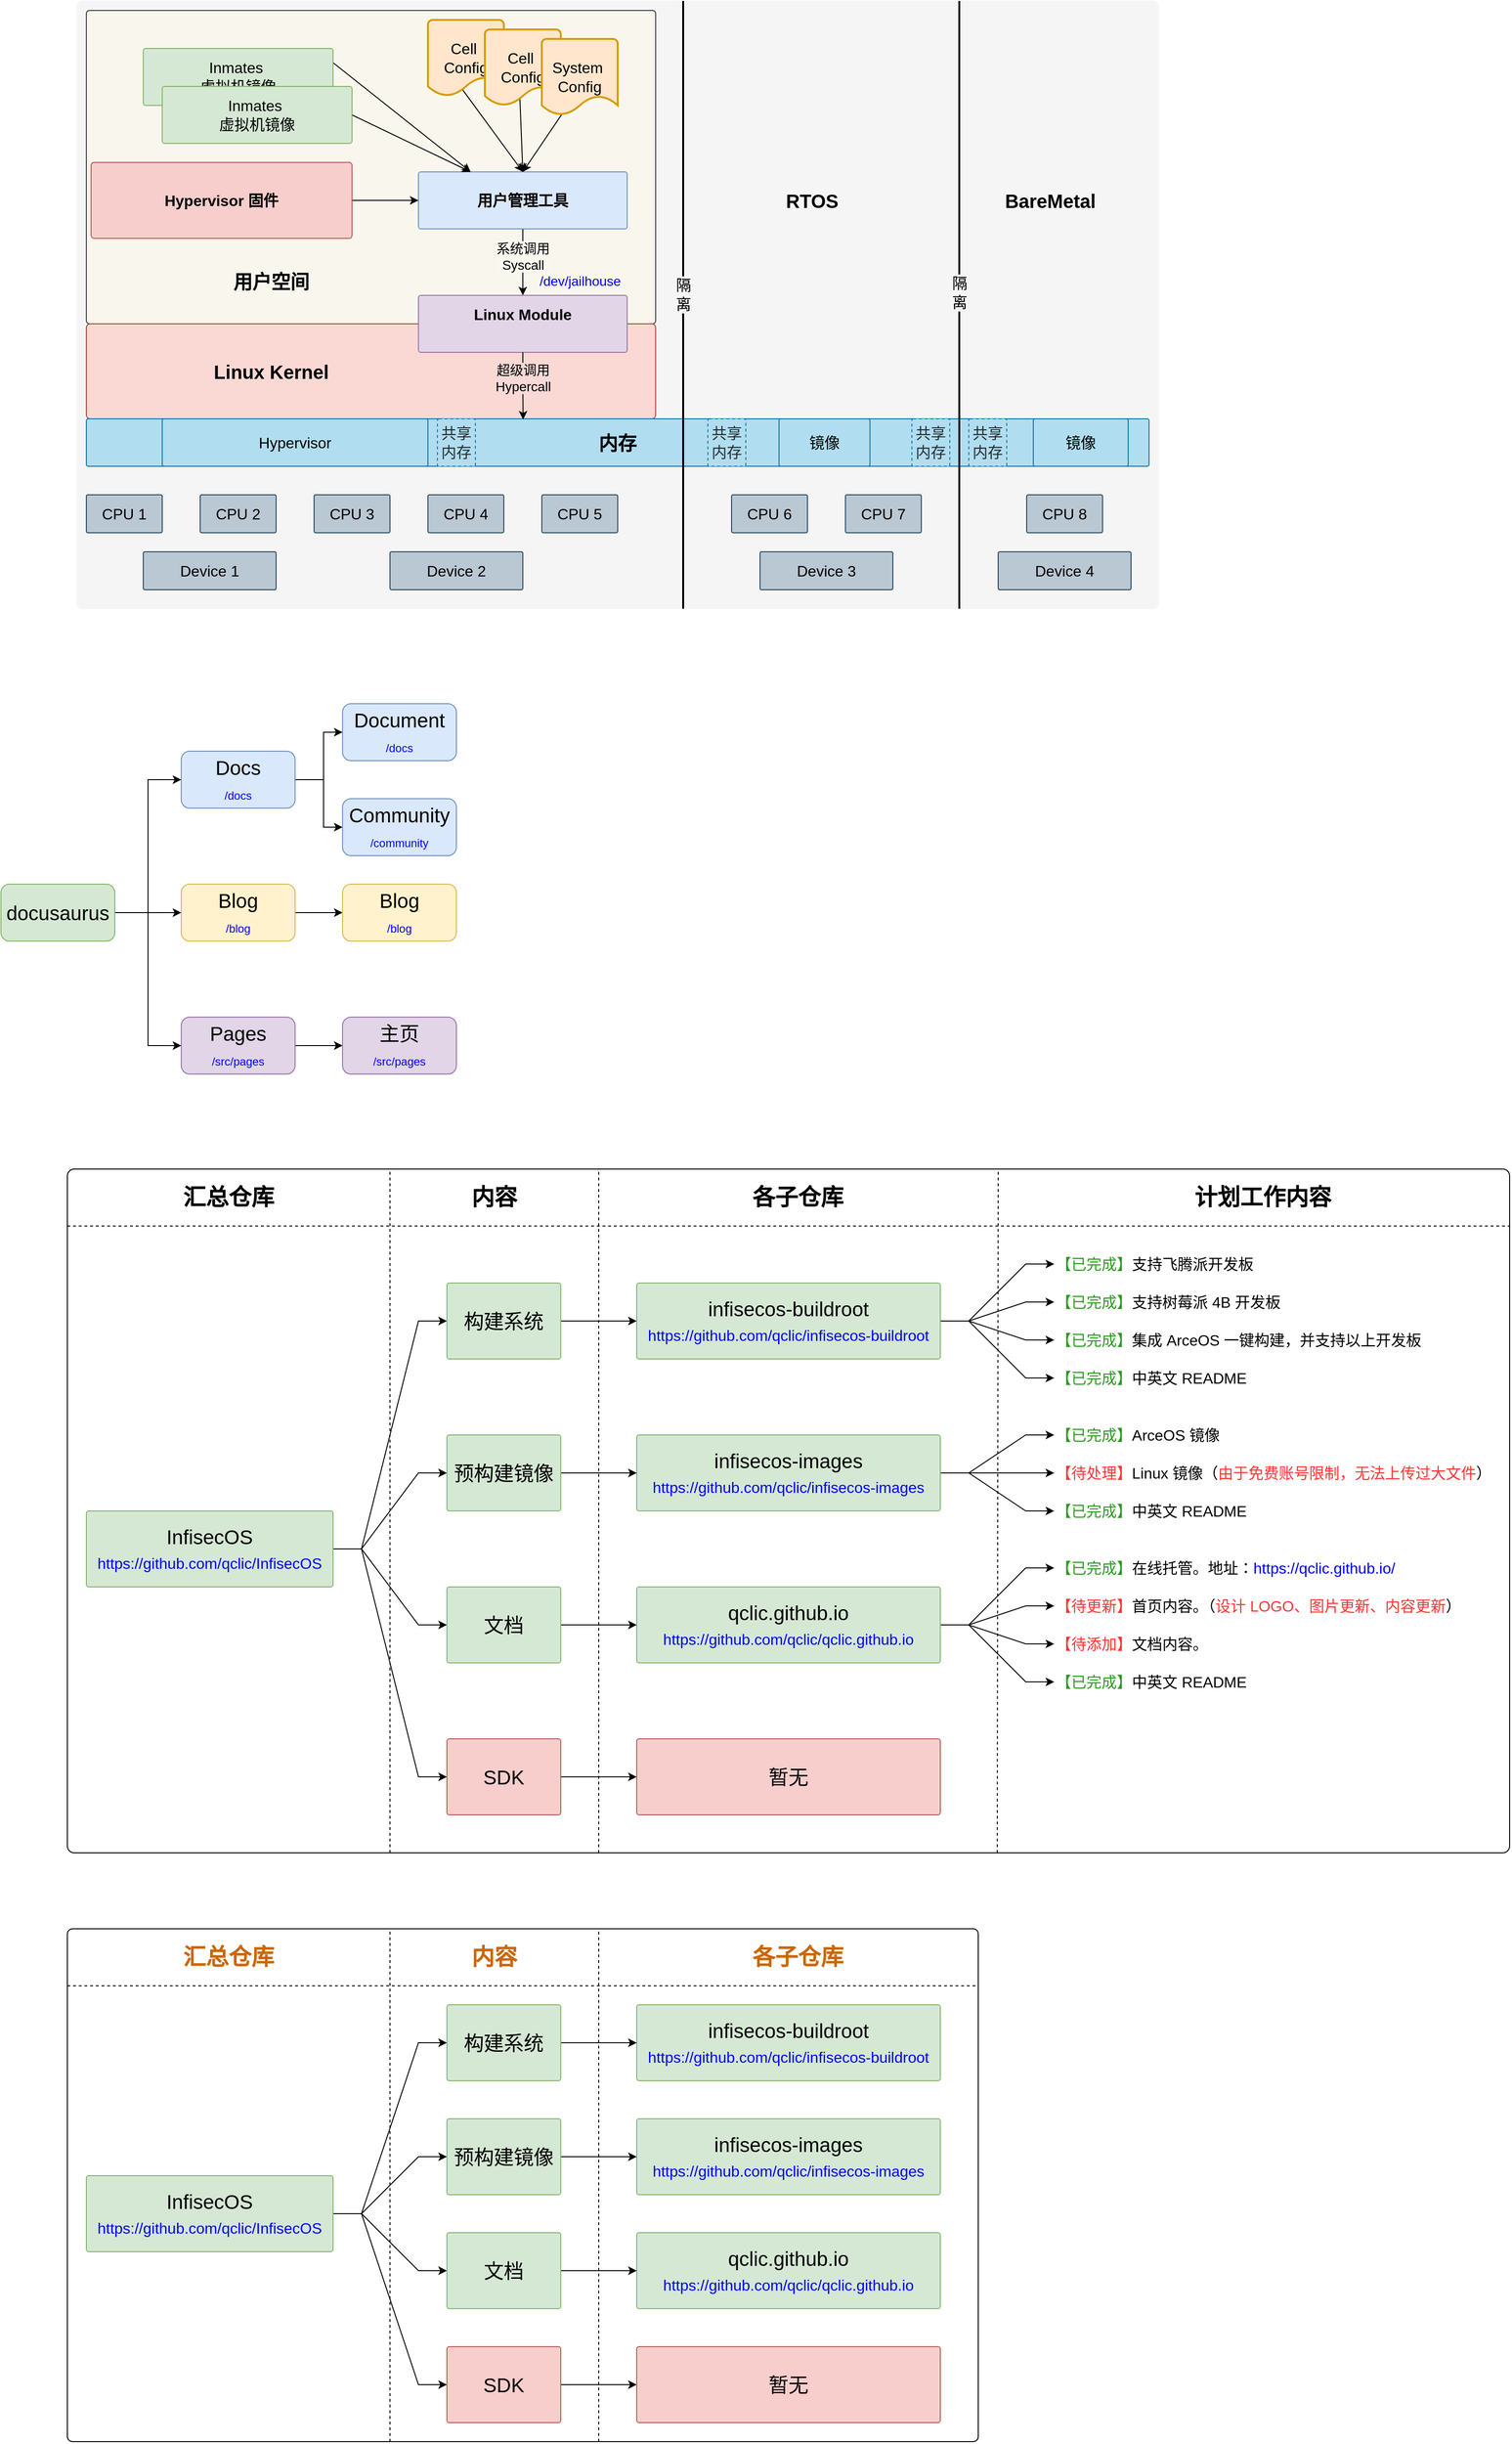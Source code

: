 <mxfile version="25.0.2" pages="3">
  <diagram name="arch" id="rNTYED_7a2Aj9E38WNS2">
    <mxGraphModel dx="5826" dy="1261" grid="1" gridSize="10" guides="1" tooltips="1" connect="1" arrows="1" fold="1" page="1" pageScale="1" pageWidth="3300" pageHeight="4681" math="0" shadow="0">
      <root>
        <mxCell id="0" />
        <mxCell id="1" parent="0" />
        <mxCell id="3QvV6O01AaaEbR5ZJW54-63" value="" style="rounded=1;whiteSpace=wrap;html=1;arcSize=1;fillColor=none;" parent="1" vertex="1">
          <mxGeometry x="-2120" y="3280" width="1520" height="720" as="geometry" />
        </mxCell>
        <mxCell id="HLDd70Ju9NzBNmdh7EJk-54" value="" style="rounded=1;whiteSpace=wrap;html=1;arcSize=1;fontSize=16;fillColor=#f5f5f5;strokeColor=#f5f5f5;fontColor=#333333;labelBackgroundColor=#f5f5f5;" parent="1" vertex="1">
          <mxGeometry x="-2110" y="2050" width="1140" height="640" as="geometry" />
        </mxCell>
        <mxCell id="HLDd70Ju9NzBNmdh7EJk-55" value="" style="rounded=1;whiteSpace=wrap;html=1;arcSize=1;fontSize=16;fillColor=#f9f7ed;strokeColor=#36393d;" parent="1" vertex="1">
          <mxGeometry x="-2100" y="2060" width="600" height="330" as="geometry" />
        </mxCell>
        <mxCell id="HLDd70Ju9NzBNmdh7EJk-56" style="rounded=0;orthogonalLoop=1;jettySize=auto;html=1;entryX=0.25;entryY=0;entryDx=0;entryDy=0;exitX=1;exitY=0.25;exitDx=0;exitDy=0;" parent="1" source="HLDd70Ju9NzBNmdh7EJk-57" target="HLDd70Ju9NzBNmdh7EJk-61" edge="1">
          <mxGeometry relative="1" as="geometry" />
        </mxCell>
        <mxCell id="HLDd70Ju9NzBNmdh7EJk-57" value="Inmates&amp;nbsp;&lt;div&gt;虚拟机镜像&lt;/div&gt;" style="rounded=1;whiteSpace=wrap;html=1;arcSize=4;fontSize=16;fillColor=#d5e8d4;strokeColor=#82b366;" parent="1" vertex="1">
          <mxGeometry x="-2040" y="2100" width="200" height="60" as="geometry" />
        </mxCell>
        <mxCell id="HLDd70Ju9NzBNmdh7EJk-58" value="" style="rounded=1;whiteSpace=wrap;html=1;arcSize=4;fontSize=16;fillColor=#fad9d5;strokeColor=#ae4132;" parent="1" vertex="1">
          <mxGeometry x="-2100" y="2390" width="600" height="100" as="geometry" />
        </mxCell>
        <mxCell id="HLDd70Ju9NzBNmdh7EJk-59" style="edgeStyle=orthogonalEdgeStyle;rounded=0;orthogonalLoop=1;jettySize=auto;html=1;" parent="1" source="HLDd70Ju9NzBNmdh7EJk-61" target="HLDd70Ju9NzBNmdh7EJk-68" edge="1">
          <mxGeometry relative="1" as="geometry" />
        </mxCell>
        <mxCell id="HLDd70Ju9NzBNmdh7EJk-60" value="&lt;span style=&quot;font-size: 14px;&quot;&gt;系统调用&lt;/span&gt;&lt;div style=&quot;font-size: 14px;&quot;&gt;Syscall&lt;/div&gt;" style="edgeLabel;html=1;align=center;verticalAlign=middle;resizable=0;points=[];fontSize=14;labelBackgroundColor=#f9f7ee;" parent="HLDd70Ju9NzBNmdh7EJk-59" vertex="1" connectable="0">
          <mxGeometry x="-0.182" y="-1" relative="1" as="geometry">
            <mxPoint x="1" as="offset" />
          </mxGeometry>
        </mxCell>
        <mxCell id="HLDd70Ju9NzBNmdh7EJk-61" value="&lt;b&gt;&lt;span style=&quot;background-color: initial;&quot;&gt;用户管理工具&lt;/span&gt;&lt;/b&gt;" style="rounded=1;whiteSpace=wrap;html=1;arcSize=4;fontSize=16;fillColor=#dae8fc;strokeColor=#6c8ebf;" parent="1" vertex="1">
          <mxGeometry x="-1750" y="2230" width="220" height="60" as="geometry" />
        </mxCell>
        <mxCell id="HLDd70Ju9NzBNmdh7EJk-62" style="rounded=0;orthogonalLoop=1;jettySize=auto;html=1;entryX=0.5;entryY=0;entryDx=0;entryDy=0;exitX=0.454;exitY=0.915;exitDx=0;exitDy=0;exitPerimeter=0;" parent="1" source="HLDd70Ju9NzBNmdh7EJk-63" target="HLDd70Ju9NzBNmdh7EJk-61" edge="1">
          <mxGeometry relative="1" as="geometry" />
        </mxCell>
        <mxCell id="HLDd70Ju9NzBNmdh7EJk-63" value="Cell&amp;nbsp;&lt;div style=&quot;font-size: 16px;&quot;&gt;Config&lt;/div&gt;" style="strokeWidth=2;html=1;shape=mxgraph.flowchart.document2;whiteSpace=wrap;size=0.25;fontSize=16;fillColor=#ffe6cc;strokeColor=#d79b00;" parent="1" vertex="1">
          <mxGeometry x="-1740" y="2070" width="80" height="80" as="geometry" />
        </mxCell>
        <mxCell id="HLDd70Ju9NzBNmdh7EJk-64" style="rounded=0;orthogonalLoop=1;jettySize=auto;html=1;entryX=0.5;entryY=0;entryDx=0;entryDy=0;exitX=0.462;exitY=0.919;exitDx=0;exitDy=0;exitPerimeter=0;" parent="1" source="HLDd70Ju9NzBNmdh7EJk-65" target="HLDd70Ju9NzBNmdh7EJk-61" edge="1">
          <mxGeometry relative="1" as="geometry" />
        </mxCell>
        <mxCell id="HLDd70Ju9NzBNmdh7EJk-65" value="Cell&amp;nbsp;&lt;div style=&quot;font-size: 16px;&quot;&gt;Config&lt;/div&gt;" style="strokeWidth=2;html=1;shape=mxgraph.flowchart.document2;whiteSpace=wrap;size=0.25;fontSize=16;fillColor=#ffe6cc;strokeColor=#d79b00;" parent="1" vertex="1">
          <mxGeometry x="-1680" y="2080" width="80" height="80" as="geometry" />
        </mxCell>
        <mxCell id="HLDd70Ju9NzBNmdh7EJk-66" style="rounded=0;orthogonalLoop=1;jettySize=auto;html=1;entryX=0.5;entryY=0;entryDx=0;entryDy=0;exitX=0.265;exitY=0.99;exitDx=0;exitDy=0;exitPerimeter=0;" parent="1" source="HLDd70Ju9NzBNmdh7EJk-67" target="HLDd70Ju9NzBNmdh7EJk-61" edge="1">
          <mxGeometry relative="1" as="geometry" />
        </mxCell>
        <mxCell id="HLDd70Ju9NzBNmdh7EJk-67" value="System&lt;span style=&quot;background-color: initial;&quot;&gt;&amp;nbsp;&lt;/span&gt;&lt;div&gt;&lt;div style=&quot;font-size: 16px;&quot;&gt;Config&lt;/div&gt;&lt;/div&gt;" style="strokeWidth=2;html=1;shape=mxgraph.flowchart.document2;whiteSpace=wrap;size=0.25;fontSize=16;fillColor=#ffe6cc;strokeColor=#d79b00;" parent="1" vertex="1">
          <mxGeometry x="-1620" y="2090" width="80" height="80" as="geometry" />
        </mxCell>
        <mxCell id="HLDd70Ju9NzBNmdh7EJk-68" value="&lt;b&gt;Linux&amp;nbsp;&lt;span style=&quot;background-color: initial;&quot;&gt;Module&lt;/span&gt;&lt;/b&gt;&lt;div&gt;&lt;br&gt;&lt;/div&gt;" style="rounded=1;whiteSpace=wrap;html=1;arcSize=4;fontSize=16;fillColor=#e1d5e7;strokeColor=#9673a6;" parent="1" vertex="1">
          <mxGeometry x="-1750" y="2360" width="220" height="60" as="geometry" />
        </mxCell>
        <mxCell id="HLDd70Ju9NzBNmdh7EJk-69" value="&lt;b&gt;&lt;font style=&quot;font-size: 20px;&quot;&gt;Linux Kernel&lt;/font&gt;&lt;/b&gt;" style="text;html=1;align=center;verticalAlign=middle;whiteSpace=wrap;rounded=0;fontSize=16;" parent="1" vertex="1">
          <mxGeometry x="-1970" y="2420" width="130" height="40" as="geometry" />
        </mxCell>
        <mxCell id="HLDd70Ju9NzBNmdh7EJk-70" value="&lt;b&gt;&lt;font style=&quot;font-size: 20px;&quot;&gt;内存&lt;/font&gt;&lt;/b&gt;" style="rounded=1;whiteSpace=wrap;html=1;arcSize=4;fontSize=16;fillColor=#b1ddf0;strokeColor=#10739e;" parent="1" vertex="1">
          <mxGeometry x="-2100" y="2490" width="1120" height="50" as="geometry" />
        </mxCell>
        <mxCell id="HLDd70Ju9NzBNmdh7EJk-71" style="edgeStyle=orthogonalEdgeStyle;rounded=0;orthogonalLoop=1;jettySize=auto;html=1;" parent="1" source="HLDd70Ju9NzBNmdh7EJk-72" target="HLDd70Ju9NzBNmdh7EJk-61" edge="1">
          <mxGeometry relative="1" as="geometry" />
        </mxCell>
        <mxCell id="HLDd70Ju9NzBNmdh7EJk-72" value="&lt;b&gt;Hypervisor 固件&lt;/b&gt;" style="rounded=1;whiteSpace=wrap;html=1;arcSize=4;fontSize=16;fillColor=#f8cecc;strokeColor=#b85450;" parent="1" vertex="1">
          <mxGeometry x="-2095" y="2220" width="275" height="80" as="geometry" />
        </mxCell>
        <mxCell id="HLDd70Ju9NzBNmdh7EJk-73" style="rounded=0;orthogonalLoop=1;jettySize=auto;html=1;exitX=1;exitY=0.5;exitDx=0;exitDy=0;entryX=0.25;entryY=0;entryDx=0;entryDy=0;" parent="1" source="HLDd70Ju9NzBNmdh7EJk-74" target="HLDd70Ju9NzBNmdh7EJk-61" edge="1">
          <mxGeometry relative="1" as="geometry">
            <mxPoint x="-1650" y="2230" as="targetPoint" />
          </mxGeometry>
        </mxCell>
        <mxCell id="HLDd70Ju9NzBNmdh7EJk-74" value="Inmates&amp;nbsp;&lt;div&gt;虚拟机镜像&lt;/div&gt;" style="rounded=1;whiteSpace=wrap;html=1;arcSize=4;fontSize=16;fillColor=#d5e8d4;strokeColor=#82b366;" parent="1" vertex="1">
          <mxGeometry x="-2020" y="2140" width="200" height="60" as="geometry" />
        </mxCell>
        <mxCell id="HLDd70Ju9NzBNmdh7EJk-75" value="" style="endArrow=none;html=1;rounded=0;strokeWidth=2;" parent="1" edge="1">
          <mxGeometry width="50" height="50" relative="1" as="geometry">
            <mxPoint x="-1471" y="2690" as="sourcePoint" />
            <mxPoint x="-1471" y="2050" as="targetPoint" />
          </mxGeometry>
        </mxCell>
        <mxCell id="HLDd70Ju9NzBNmdh7EJk-76" value="&lt;font style=&quot;font-size: 16px;&quot;&gt;隔&lt;/font&gt;&lt;div&gt;&lt;font style=&quot;font-size: 16px;&quot;&gt;离&lt;/font&gt;&lt;/div&gt;" style="edgeLabel;html=1;align=center;verticalAlign=middle;resizable=0;points=[];labelBackgroundColor=#f5f5f5;" parent="HLDd70Ju9NzBNmdh7EJk-75" vertex="1" connectable="0">
          <mxGeometry x="0.035" relative="1" as="geometry">
            <mxPoint as="offset" />
          </mxGeometry>
        </mxCell>
        <mxCell id="HLDd70Ju9NzBNmdh7EJk-77" value="CPU 1" style="rounded=1;whiteSpace=wrap;html=1;arcSize=4;fontSize=16;fillColor=#bac8d3;strokeColor=#23445d;" parent="1" vertex="1">
          <mxGeometry x="-2100" y="2570" width="80" height="40" as="geometry" />
        </mxCell>
        <mxCell id="HLDd70Ju9NzBNmdh7EJk-78" value="CPU 2" style="rounded=1;whiteSpace=wrap;html=1;arcSize=4;fontSize=16;fillColor=#bac8d3;strokeColor=#23445d;" parent="1" vertex="1">
          <mxGeometry x="-1980" y="2570" width="80" height="40" as="geometry" />
        </mxCell>
        <mxCell id="HLDd70Ju9NzBNmdh7EJk-79" value="CPU 3" style="rounded=1;whiteSpace=wrap;html=1;arcSize=4;fontSize=16;fillColor=#bac8d3;strokeColor=#23445d;" parent="1" vertex="1">
          <mxGeometry x="-1860" y="2570" width="80" height="40" as="geometry" />
        </mxCell>
        <mxCell id="HLDd70Ju9NzBNmdh7EJk-80" value="CPU 4" style="rounded=1;whiteSpace=wrap;html=1;arcSize=4;fontSize=16;fillColor=#bac8d3;strokeColor=#23445d;" parent="1" vertex="1">
          <mxGeometry x="-1740" y="2570" width="80" height="40" as="geometry" />
        </mxCell>
        <mxCell id="HLDd70Ju9NzBNmdh7EJk-81" value="CPU 5" style="rounded=1;whiteSpace=wrap;html=1;arcSize=4;fontSize=16;fillColor=#bac8d3;strokeColor=#23445d;" parent="1" vertex="1">
          <mxGeometry x="-1620" y="2570" width="80" height="40" as="geometry" />
        </mxCell>
        <mxCell id="HLDd70Ju9NzBNmdh7EJk-82" value="CPU 6" style="rounded=1;whiteSpace=wrap;html=1;arcSize=4;fontSize=16;fillColor=#bac8d3;strokeColor=#23445d;" parent="1" vertex="1">
          <mxGeometry x="-1420" y="2570" width="80" height="40" as="geometry" />
        </mxCell>
        <mxCell id="HLDd70Ju9NzBNmdh7EJk-83" value="CPU 7" style="rounded=1;whiteSpace=wrap;html=1;arcSize=4;fontSize=16;fillColor=#bac8d3;strokeColor=#23445d;" parent="1" vertex="1">
          <mxGeometry x="-1300" y="2570" width="80" height="40" as="geometry" />
        </mxCell>
        <mxCell id="HLDd70Ju9NzBNmdh7EJk-84" value="CPU 8" style="rounded=1;whiteSpace=wrap;html=1;arcSize=4;fontSize=16;fillColor=#bac8d3;strokeColor=#23445d;" parent="1" vertex="1">
          <mxGeometry x="-1109" y="2570" width="80" height="40" as="geometry" />
        </mxCell>
        <mxCell id="HLDd70Ju9NzBNmdh7EJk-85" value="" style="endArrow=none;html=1;rounded=0;strokeWidth=2;" parent="1" edge="1">
          <mxGeometry width="50" height="50" relative="1" as="geometry">
            <mxPoint x="-1180" y="2690" as="sourcePoint" />
            <mxPoint x="-1180" y="2050" as="targetPoint" />
          </mxGeometry>
        </mxCell>
        <mxCell id="HLDd70Ju9NzBNmdh7EJk-86" value="&lt;font style=&quot;font-size: 16px;&quot;&gt;隔&lt;/font&gt;&lt;div&gt;&lt;font style=&quot;font-size: 16px;&quot;&gt;离&lt;/font&gt;&lt;/div&gt;" style="edgeLabel;html=1;align=center;verticalAlign=middle;resizable=0;points=[];labelBackgroundColor=#f5f5f5;" parent="HLDd70Ju9NzBNmdh7EJk-85" vertex="1" connectable="0">
          <mxGeometry x="0.04" relative="1" as="geometry">
            <mxPoint as="offset" />
          </mxGeometry>
        </mxCell>
        <mxCell id="HLDd70Ju9NzBNmdh7EJk-87" value="&lt;font style=&quot;font-size: 20px;&quot;&gt;用户空间&lt;/font&gt;" style="text;html=1;align=center;verticalAlign=middle;whiteSpace=wrap;rounded=0;fontSize=16;fontStyle=1" parent="1" vertex="1">
          <mxGeometry x="-1970" y="2330" width="130" height="30" as="geometry" />
        </mxCell>
        <mxCell id="HLDd70Ju9NzBNmdh7EJk-88" value="Hypervisor" style="rounded=1;whiteSpace=wrap;html=1;arcSize=4;fontSize=16;fillColor=#b1ddf0;strokeColor=#10739e;" parent="1" vertex="1">
          <mxGeometry x="-2020" y="2490" width="280" height="50" as="geometry" />
        </mxCell>
        <mxCell id="HLDd70Ju9NzBNmdh7EJk-89" value="镜像" style="rounded=1;whiteSpace=wrap;html=1;arcSize=4;fontSize=16;fillColor=#b1ddf0;strokeColor=#10739e;" parent="1" vertex="1">
          <mxGeometry x="-1370" y="2490" width="95.83" height="50" as="geometry" />
        </mxCell>
        <mxCell id="HLDd70Ju9NzBNmdh7EJk-90" value="镜像" style="rounded=1;whiteSpace=wrap;html=1;arcSize=4;fontSize=16;fillColor=#b1ddf0;strokeColor=#10739e;" parent="1" vertex="1">
          <mxGeometry x="-1102" y="2490" width="100" height="50" as="geometry" />
        </mxCell>
        <mxCell id="HLDd70Ju9NzBNmdh7EJk-91" value="共享内存" style="rounded=1;whiteSpace=wrap;html=1;arcSize=4;fontSize=16;fillColor=#b1ddf0;strokeColor=#10739e;dashed=1;textOpacity=80;" parent="1" vertex="1">
          <mxGeometry x="-1730" y="2490" width="40" height="50" as="geometry" />
        </mxCell>
        <mxCell id="HLDd70Ju9NzBNmdh7EJk-92" value="共享内存" style="rounded=1;whiteSpace=wrap;html=1;arcSize=4;fontSize=16;fillColor=#b1ddf0;strokeColor=#10739e;dashed=1;textOpacity=80;" parent="1" vertex="1">
          <mxGeometry x="-1445" y="2490" width="40" height="50" as="geometry" />
        </mxCell>
        <mxCell id="HLDd70Ju9NzBNmdh7EJk-93" value="共享内存" style="rounded=1;whiteSpace=wrap;html=1;arcSize=4;fontSize=16;fillColor=#b1ddf0;strokeColor=#10739e;dashed=1;textOpacity=80;" parent="1" vertex="1">
          <mxGeometry x="-1230" y="2490" width="40" height="50" as="geometry" />
        </mxCell>
        <mxCell id="HLDd70Ju9NzBNmdh7EJk-94" value="共享内存" style="rounded=1;whiteSpace=wrap;html=1;arcSize=4;fontSize=16;fillColor=#b1ddf0;strokeColor=#10739e;dashed=1;textOpacity=80;" parent="1" vertex="1">
          <mxGeometry x="-1170" y="2490" width="40" height="50" as="geometry" />
        </mxCell>
        <mxCell id="HLDd70Ju9NzBNmdh7EJk-95" style="edgeStyle=orthogonalEdgeStyle;rounded=0;orthogonalLoop=1;jettySize=auto;html=1;entryX=0.411;entryY=0.015;entryDx=0;entryDy=0;entryPerimeter=0;" parent="1" source="HLDd70Ju9NzBNmdh7EJk-68" target="HLDd70Ju9NzBNmdh7EJk-70" edge="1">
          <mxGeometry relative="1" as="geometry" />
        </mxCell>
        <mxCell id="HLDd70Ju9NzBNmdh7EJk-96" value="&lt;span style=&quot;font-size: 14px;&quot;&gt;超级调用&lt;/span&gt;&lt;div style=&quot;font-size: 14px;&quot;&gt;Hypercall&lt;/div&gt;" style="edgeLabel;html=1;align=center;verticalAlign=middle;resizable=0;points=[];fontSize=14;labelBackgroundColor=#f7d9d6;" parent="HLDd70Ju9NzBNmdh7EJk-95" vertex="1" connectable="0">
          <mxGeometry x="-0.246" relative="1" as="geometry">
            <mxPoint as="offset" />
          </mxGeometry>
        </mxCell>
        <mxCell id="HLDd70Ju9NzBNmdh7EJk-97" value="Device 1" style="rounded=1;whiteSpace=wrap;html=1;arcSize=4;fontSize=16;fillColor=#bac8d3;strokeColor=#23445d;" parent="1" vertex="1">
          <mxGeometry x="-2040" y="2630" width="140" height="40" as="geometry" />
        </mxCell>
        <mxCell id="HLDd70Ju9NzBNmdh7EJk-98" value="Device 2" style="rounded=1;whiteSpace=wrap;html=1;arcSize=4;fontSize=16;fillColor=#bac8d3;strokeColor=#23445d;" parent="1" vertex="1">
          <mxGeometry x="-1780" y="2630" width="140" height="40" as="geometry" />
        </mxCell>
        <mxCell id="HLDd70Ju9NzBNmdh7EJk-99" value="Device 3" style="rounded=1;whiteSpace=wrap;html=1;arcSize=4;fontSize=16;fillColor=#bac8d3;strokeColor=#23445d;" parent="1" vertex="1">
          <mxGeometry x="-1390" y="2630" width="140" height="40" as="geometry" />
        </mxCell>
        <mxCell id="HLDd70Ju9NzBNmdh7EJk-100" value="Device 4" style="rounded=1;whiteSpace=wrap;html=1;arcSize=4;fontSize=16;fillColor=#bac8d3;strokeColor=#23445d;" parent="1" vertex="1">
          <mxGeometry x="-1139" y="2630" width="140" height="40" as="geometry" />
        </mxCell>
        <mxCell id="HLDd70Ju9NzBNmdh7EJk-104" value="&lt;span style=&quot;font-size: 20px;&quot;&gt;RTOS&lt;/span&gt;" style="text;html=1;align=center;verticalAlign=middle;whiteSpace=wrap;rounded=0;fontSize=16;fontStyle=1" parent="1" vertex="1">
          <mxGeometry x="-1420.0" y="2200" width="170" height="120" as="geometry" />
        </mxCell>
        <mxCell id="HLDd70Ju9NzBNmdh7EJk-105" value="&lt;span style=&quot;font-size: 20px;&quot;&gt;BareMetal&lt;/span&gt;" style="text;html=1;align=center;verticalAlign=middle;whiteSpace=wrap;rounded=0;fontSize=16;fontStyle=1" parent="1" vertex="1">
          <mxGeometry x="-1169" y="2200" width="170" height="120" as="geometry" />
        </mxCell>
        <mxCell id="HLDd70Ju9NzBNmdh7EJk-106" value="&lt;span style=&quot;font-size: 14px; text-wrap: nowrap;&quot;&gt;&lt;font color=&quot;#0000ff&quot;&gt;/dev/jailhouse&lt;/font&gt;&lt;/span&gt;" style="text;html=1;align=center;verticalAlign=middle;whiteSpace=wrap;rounded=0;" parent="1" vertex="1">
          <mxGeometry x="-1627.5" y="2330" width="95" height="30" as="geometry" />
        </mxCell>
        <mxCell id="2mQYzaRuxB6IcJXZLTx1-15" style="edgeStyle=orthogonalEdgeStyle;rounded=0;orthogonalLoop=1;jettySize=auto;html=1;fontSize=21;" parent="1" source="2mQYzaRuxB6IcJXZLTx1-2" target="2mQYzaRuxB6IcJXZLTx1-13" edge="1">
          <mxGeometry relative="1" as="geometry" />
        </mxCell>
        <mxCell id="2mQYzaRuxB6IcJXZLTx1-2" value="Blog&lt;div&gt;&lt;span style=&quot;color: rgb(0, 0, 255); font-size: 12px;&quot;&gt;/blog&lt;/span&gt;&lt;br&gt;&lt;/div&gt;" style="rounded=1;whiteSpace=wrap;html=1;fontSize=21;fillColor=#fff2cc;strokeColor=#d6b656;" parent="1" vertex="1">
          <mxGeometry x="-2000" y="2980" width="120" height="60" as="geometry" />
        </mxCell>
        <mxCell id="2mQYzaRuxB6IcJXZLTx1-16" style="edgeStyle=orthogonalEdgeStyle;rounded=0;orthogonalLoop=1;jettySize=auto;html=1;fontSize=21;" parent="1" source="2mQYzaRuxB6IcJXZLTx1-3" target="2mQYzaRuxB6IcJXZLTx1-10" edge="1">
          <mxGeometry relative="1" as="geometry" />
        </mxCell>
        <mxCell id="2mQYzaRuxB6IcJXZLTx1-3" value="&lt;span style=&quot;font-size: 21px;&quot;&gt;Pages&lt;/span&gt;&lt;div&gt;&lt;span style=&quot;color: rgb(0, 0, 255); font-size: 12px;&quot;&gt;/src/pages&lt;/span&gt;&lt;span style=&quot;font-size: 21px;&quot;&gt;&lt;br&gt;&lt;/span&gt;&lt;/div&gt;" style="rounded=1;whiteSpace=wrap;html=1;fontSize=21;fontStyle=0;fillColor=#e1d5e7;strokeColor=#9673a6;" parent="1" vertex="1">
          <mxGeometry x="-2000" y="3120" width="120" height="60" as="geometry" />
        </mxCell>
        <mxCell id="2mQYzaRuxB6IcJXZLTx1-12" style="edgeStyle=orthogonalEdgeStyle;rounded=0;orthogonalLoop=1;jettySize=auto;html=1;entryX=0;entryY=0.5;entryDx=0;entryDy=0;fontSize=21;" parent="1" source="2mQYzaRuxB6IcJXZLTx1-4" target="2mQYzaRuxB6IcJXZLTx1-11" edge="1">
          <mxGeometry relative="1" as="geometry">
            <Array as="points">
              <mxPoint x="-1850" y="2870" />
              <mxPoint x="-1850" y="2820" />
            </Array>
          </mxGeometry>
        </mxCell>
        <mxCell id="2mQYzaRuxB6IcJXZLTx1-14" style="edgeStyle=orthogonalEdgeStyle;rounded=0;orthogonalLoop=1;jettySize=auto;html=1;fontSize=21;" parent="1" source="2mQYzaRuxB6IcJXZLTx1-4" target="2mQYzaRuxB6IcJXZLTx1-6" edge="1">
          <mxGeometry relative="1" as="geometry">
            <Array as="points">
              <mxPoint x="-1850" y="2870" />
              <mxPoint x="-1850" y="2920" />
            </Array>
          </mxGeometry>
        </mxCell>
        <mxCell id="2mQYzaRuxB6IcJXZLTx1-4" value="Docs&lt;div&gt;&lt;span style=&quot;color: rgb(0, 0, 255); font-size: 12px;&quot;&gt;/docs&lt;/span&gt;&lt;br&gt;&lt;/div&gt;" style="rounded=1;whiteSpace=wrap;html=1;fontSize=21;fillColor=#dae8fc;strokeColor=#6c8ebf;" parent="1" vertex="1">
          <mxGeometry x="-2000" y="2840" width="120" height="60" as="geometry" />
        </mxCell>
        <mxCell id="2mQYzaRuxB6IcJXZLTx1-6" value="Community&lt;div&gt;&lt;span style=&quot;color: rgb(0, 0, 255); font-size: 12px;&quot;&gt;/community&lt;/span&gt;&lt;br&gt;&lt;/div&gt;" style="rounded=1;whiteSpace=wrap;html=1;fontSize=21;fillColor=#dae8fc;strokeColor=#6c8ebf;" parent="1" vertex="1">
          <mxGeometry x="-1830" y="2890" width="120" height="60" as="geometry" />
        </mxCell>
        <mxCell id="2mQYzaRuxB6IcJXZLTx1-17" style="edgeStyle=orthogonalEdgeStyle;rounded=0;orthogonalLoop=1;jettySize=auto;html=1;entryX=0;entryY=0.5;entryDx=0;entryDy=0;fontSize=21;" parent="1" source="2mQYzaRuxB6IcJXZLTx1-9" target="2mQYzaRuxB6IcJXZLTx1-4" edge="1">
          <mxGeometry relative="1" as="geometry" />
        </mxCell>
        <mxCell id="2mQYzaRuxB6IcJXZLTx1-18" style="edgeStyle=orthogonalEdgeStyle;rounded=0;orthogonalLoop=1;jettySize=auto;html=1;fontSize=21;" parent="1" source="2mQYzaRuxB6IcJXZLTx1-9" target="2mQYzaRuxB6IcJXZLTx1-2" edge="1">
          <mxGeometry relative="1" as="geometry" />
        </mxCell>
        <mxCell id="2mQYzaRuxB6IcJXZLTx1-19" style="edgeStyle=orthogonalEdgeStyle;rounded=0;orthogonalLoop=1;jettySize=auto;html=1;entryX=0;entryY=0.5;entryDx=0;entryDy=0;fontSize=21;" parent="1" source="2mQYzaRuxB6IcJXZLTx1-9" target="2mQYzaRuxB6IcJXZLTx1-3" edge="1">
          <mxGeometry relative="1" as="geometry" />
        </mxCell>
        <mxCell id="2mQYzaRuxB6IcJXZLTx1-9" value="docusaurus" style="rounded=1;whiteSpace=wrap;html=1;fontSize=21;fillColor=#d5e8d4;strokeColor=#82b366;" parent="1" vertex="1">
          <mxGeometry x="-2190" y="2980" width="120" height="60" as="geometry" />
        </mxCell>
        <mxCell id="2mQYzaRuxB6IcJXZLTx1-10" value="主页&lt;div&gt;&lt;span style=&quot;color: rgb(0, 0, 255); font-size: 12px;&quot;&gt;/src/pages&lt;/span&gt;&lt;br&gt;&lt;/div&gt;" style="rounded=1;whiteSpace=wrap;html=1;fontSize=21;fillColor=#e1d5e7;strokeColor=#9673a6;" parent="1" vertex="1">
          <mxGeometry x="-1830" y="3120" width="120" height="60" as="geometry" />
        </mxCell>
        <mxCell id="2mQYzaRuxB6IcJXZLTx1-11" value="Document&lt;div&gt;&lt;span style=&quot;color: rgb(0, 0, 255); font-size: 12px;&quot;&gt;/docs&lt;/span&gt;&lt;br&gt;&lt;/div&gt;" style="rounded=1;whiteSpace=wrap;html=1;fontSize=21;fillColor=#dae8fc;strokeColor=#6c8ebf;" parent="1" vertex="1">
          <mxGeometry x="-1830" y="2790" width="120" height="60" as="geometry" />
        </mxCell>
        <mxCell id="2mQYzaRuxB6IcJXZLTx1-13" value="Blog&lt;div&gt;&lt;span style=&quot;color: rgb(0, 0, 255); font-size: 12px;&quot;&gt;/blog&lt;/span&gt;&lt;br&gt;&lt;/div&gt;" style="rounded=1;whiteSpace=wrap;html=1;fontSize=21;fillColor=#fff2cc;strokeColor=#d6b656;" parent="1" vertex="1">
          <mxGeometry x="-1830" y="2980" width="120" height="60" as="geometry" />
        </mxCell>
        <mxCell id="3QvV6O01AaaEbR5ZJW54-53" style="edgeStyle=entityRelationEdgeStyle;rounded=0;orthogonalLoop=1;jettySize=auto;html=1;" parent="1" source="3QvV6O01AaaEbR5ZJW54-11" target="3QvV6O01AaaEbR5ZJW54-51" edge="1">
          <mxGeometry relative="1" as="geometry" />
        </mxCell>
        <mxCell id="3QvV6O01AaaEbR5ZJW54-54" style="edgeStyle=entityRelationEdgeStyle;rounded=0;orthogonalLoop=1;jettySize=auto;html=1;" parent="1" source="3QvV6O01AaaEbR5ZJW54-11" target="3QvV6O01AaaEbR5ZJW54-52" edge="1">
          <mxGeometry relative="1" as="geometry" />
        </mxCell>
        <mxCell id="3QvV6O01AaaEbR5ZJW54-55" style="edgeStyle=entityRelationEdgeStyle;rounded=0;orthogonalLoop=1;jettySize=auto;html=1;" parent="1" source="3QvV6O01AaaEbR5ZJW54-11" target="3QvV6O01AaaEbR5ZJW54-50" edge="1">
          <mxGeometry relative="1" as="geometry" />
        </mxCell>
        <mxCell id="3QvV6O01AaaEbR5ZJW54-57" style="edgeStyle=entityRelationEdgeStyle;rounded=0;orthogonalLoop=1;jettySize=auto;html=1;entryX=0;entryY=0.5;entryDx=0;entryDy=0;" parent="1" source="3QvV6O01AaaEbR5ZJW54-11" target="3QvV6O01AaaEbR5ZJW54-56" edge="1">
          <mxGeometry relative="1" as="geometry" />
        </mxCell>
        <mxCell id="3QvV6O01AaaEbR5ZJW54-11" value="qclic.github.io&lt;div&gt;&lt;span style=&quot;color: rgb(0, 0, 255); font-size: 16px; background-color: initial;&quot;&gt;https://github.com/qclic/qclic.github.io&lt;/span&gt;&lt;br&gt;&lt;/div&gt;" style="rounded=1;whiteSpace=wrap;html=1;fontSize=21;fillColor=#d5e8d4;strokeColor=#82b366;arcSize=3;" parent="1" vertex="1">
          <mxGeometry x="-1520" y="3720" width="320" height="80" as="geometry" />
        </mxCell>
        <mxCell id="3QvV6O01AaaEbR5ZJW54-47" style="edgeStyle=entityRelationEdgeStyle;rounded=0;orthogonalLoop=1;jettySize=auto;html=1;" parent="1" source="3QvV6O01AaaEbR5ZJW54-23" target="3QvV6O01AaaEbR5ZJW54-45" edge="1">
          <mxGeometry relative="1" as="geometry" />
        </mxCell>
        <mxCell id="3QvV6O01AaaEbR5ZJW54-48" style="edgeStyle=entityRelationEdgeStyle;rounded=0;orthogonalLoop=1;jettySize=auto;html=1;" parent="1" source="3QvV6O01AaaEbR5ZJW54-23" target="3QvV6O01AaaEbR5ZJW54-46" edge="1">
          <mxGeometry relative="1" as="geometry" />
        </mxCell>
        <mxCell id="3QvV6O01AaaEbR5ZJW54-49" style="edgeStyle=entityRelationEdgeStyle;rounded=0;orthogonalLoop=1;jettySize=auto;html=1;" parent="1" source="3QvV6O01AaaEbR5ZJW54-23" target="3QvV6O01AaaEbR5ZJW54-44" edge="1">
          <mxGeometry relative="1" as="geometry" />
        </mxCell>
        <mxCell id="3QvV6O01AaaEbR5ZJW54-23" value="&lt;div&gt;infisecos-images&lt;/div&gt;&lt;div&gt;&lt;font color=&quot;#0000ff&quot;&gt;&lt;span style=&quot;font-size: 16px;&quot;&gt;https://github.com/qclic/infisecos-images&lt;/span&gt;&lt;/font&gt;&lt;br&gt;&lt;/div&gt;" style="rounded=1;whiteSpace=wrap;html=1;fontSize=21;fillColor=#d5e8d4;strokeColor=#82b366;arcSize=3;" parent="1" vertex="1">
          <mxGeometry x="-1520" y="3560" width="320" height="80" as="geometry" />
        </mxCell>
        <mxCell id="3QvV6O01AaaEbR5ZJW54-39" style="edgeStyle=entityRelationEdgeStyle;rounded=0;orthogonalLoop=1;jettySize=auto;html=1;" parent="1" source="3QvV6O01AaaEbR5ZJW54-24" target="3QvV6O01AaaEbR5ZJW54-35" edge="1">
          <mxGeometry relative="1" as="geometry" />
        </mxCell>
        <mxCell id="3QvV6O01AaaEbR5ZJW54-40" style="edgeStyle=entityRelationEdgeStyle;rounded=0;orthogonalLoop=1;jettySize=auto;html=1;" parent="1" source="3QvV6O01AaaEbR5ZJW54-24" target="3QvV6O01AaaEbR5ZJW54-36" edge="1">
          <mxGeometry relative="1" as="geometry" />
        </mxCell>
        <mxCell id="3QvV6O01AaaEbR5ZJW54-41" style="edgeStyle=entityRelationEdgeStyle;rounded=0;orthogonalLoop=1;jettySize=auto;html=1;" parent="1" source="3QvV6O01AaaEbR5ZJW54-24" target="3QvV6O01AaaEbR5ZJW54-38" edge="1">
          <mxGeometry relative="1" as="geometry" />
        </mxCell>
        <mxCell id="3QvV6O01AaaEbR5ZJW54-42" style="edgeStyle=entityRelationEdgeStyle;rounded=0;orthogonalLoop=1;jettySize=auto;html=1;" parent="1" source="3QvV6O01AaaEbR5ZJW54-24" target="3QvV6O01AaaEbR5ZJW54-37" edge="1">
          <mxGeometry relative="1" as="geometry" />
        </mxCell>
        <mxCell id="3QvV6O01AaaEbR5ZJW54-24" value="&lt;div&gt;infisecos-buildroot&lt;br&gt;&lt;/div&gt;&lt;div&gt;&lt;font color=&quot;#0000ff&quot;&gt;&lt;span style=&quot;font-size: 16px;&quot;&gt;https://github.com/qclic/infisecos-buildroot&lt;/span&gt;&lt;/font&gt;&lt;br&gt;&lt;/div&gt;" style="rounded=1;whiteSpace=wrap;html=1;fontSize=21;fillColor=#d5e8d4;strokeColor=#82b366;arcSize=3;" parent="1" vertex="1">
          <mxGeometry x="-1520" y="3400" width="320" height="80" as="geometry" />
        </mxCell>
        <mxCell id="3QvV6O01AaaEbR5ZJW54-29" style="edgeStyle=entityRelationEdgeStyle;rounded=0;orthogonalLoop=1;jettySize=auto;html=1;entryX=0;entryY=0.5;entryDx=0;entryDy=0;" parent="1" source="3QvV6O01AaaEbR5ZJW54-25" target="3QvV6O01AaaEbR5ZJW54-26" edge="1">
          <mxGeometry relative="1" as="geometry" />
        </mxCell>
        <mxCell id="3QvV6O01AaaEbR5ZJW54-30" style="edgeStyle=entityRelationEdgeStyle;rounded=0;orthogonalLoop=1;jettySize=auto;html=1;" parent="1" source="3QvV6O01AaaEbR5ZJW54-25" target="3QvV6O01AaaEbR5ZJW54-27" edge="1">
          <mxGeometry relative="1" as="geometry" />
        </mxCell>
        <mxCell id="3QvV6O01AaaEbR5ZJW54-31" style="edgeStyle=entityRelationEdgeStyle;rounded=0;orthogonalLoop=1;jettySize=auto;html=1;entryX=0;entryY=0.5;entryDx=0;entryDy=0;" parent="1" source="3QvV6O01AaaEbR5ZJW54-25" target="3QvV6O01AaaEbR5ZJW54-28" edge="1">
          <mxGeometry relative="1" as="geometry" />
        </mxCell>
        <mxCell id="hH2JWxC8rSkukghX7l9r-6" style="edgeStyle=entityRelationEdgeStyle;rounded=0;orthogonalLoop=1;jettySize=auto;html=1;entryX=0;entryY=0.5;entryDx=0;entryDy=0;" edge="1" parent="1" source="3QvV6O01AaaEbR5ZJW54-25" target="hH2JWxC8rSkukghX7l9r-1">
          <mxGeometry relative="1" as="geometry" />
        </mxCell>
        <mxCell id="3QvV6O01AaaEbR5ZJW54-25" value="&lt;div&gt;InfisecOS&lt;/div&gt;&lt;div&gt;&lt;font color=&quot;#0000ff&quot;&gt;&lt;span style=&quot;font-size: 16px;&quot;&gt;https://github.com/qclic/InfisecOS&lt;/span&gt;&lt;/font&gt;&lt;br&gt;&lt;/div&gt;" style="rounded=1;whiteSpace=wrap;html=1;fontSize=21;fillColor=#d5e8d4;strokeColor=#82b366;arcSize=3;" parent="1" vertex="1">
          <mxGeometry x="-2100" y="3640" width="260" height="80" as="geometry" />
        </mxCell>
        <mxCell id="3QvV6O01AaaEbR5ZJW54-32" style="edgeStyle=orthogonalEdgeStyle;rounded=0;orthogonalLoop=1;jettySize=auto;html=1;" parent="1" source="3QvV6O01AaaEbR5ZJW54-26" target="3QvV6O01AaaEbR5ZJW54-24" edge="1">
          <mxGeometry relative="1" as="geometry" />
        </mxCell>
        <mxCell id="3QvV6O01AaaEbR5ZJW54-26" value="&lt;div&gt;构建系统&lt;/div&gt;" style="rounded=1;whiteSpace=wrap;html=1;fontSize=21;fillColor=#d5e8d4;strokeColor=#82b366;arcSize=3;" parent="1" vertex="1">
          <mxGeometry x="-1720" y="3400" width="120" height="80" as="geometry" />
        </mxCell>
        <mxCell id="3QvV6O01AaaEbR5ZJW54-33" style="edgeStyle=orthogonalEdgeStyle;rounded=0;orthogonalLoop=1;jettySize=auto;html=1;" parent="1" source="3QvV6O01AaaEbR5ZJW54-27" target="3QvV6O01AaaEbR5ZJW54-23" edge="1">
          <mxGeometry relative="1" as="geometry" />
        </mxCell>
        <mxCell id="3QvV6O01AaaEbR5ZJW54-27" value="&lt;div&gt;预构建镜像&lt;/div&gt;" style="rounded=1;whiteSpace=wrap;html=1;fontSize=21;fillColor=#d5e8d4;strokeColor=#82b366;arcSize=3;" parent="1" vertex="1">
          <mxGeometry x="-1720" y="3560" width="120" height="80" as="geometry" />
        </mxCell>
        <mxCell id="3QvV6O01AaaEbR5ZJW54-34" style="edgeStyle=orthogonalEdgeStyle;rounded=0;orthogonalLoop=1;jettySize=auto;html=1;" parent="1" source="3QvV6O01AaaEbR5ZJW54-28" target="3QvV6O01AaaEbR5ZJW54-11" edge="1">
          <mxGeometry relative="1" as="geometry" />
        </mxCell>
        <mxCell id="3QvV6O01AaaEbR5ZJW54-28" value="&lt;div&gt;文档&lt;/div&gt;" style="rounded=1;whiteSpace=wrap;html=1;fontSize=21;fillColor=#d5e8d4;strokeColor=#82b366;arcSize=3;" parent="1" vertex="1">
          <mxGeometry x="-1720" y="3720" width="120" height="80" as="geometry" />
        </mxCell>
        <mxCell id="3QvV6O01AaaEbR5ZJW54-35" value="&lt;font color=&quot;#2b9920&quot;&gt;【已完成】&lt;/font&gt;支持飞腾派开发板" style="text;html=1;align=left;verticalAlign=middle;whiteSpace=wrap;rounded=0;fontSize=16;" parent="1" vertex="1">
          <mxGeometry x="-1080" y="3360" width="240" height="40" as="geometry" />
        </mxCell>
        <mxCell id="3QvV6O01AaaEbR5ZJW54-36" value="&lt;font color=&quot;#2b9920&quot;&gt;【已完成】&lt;/font&gt;支持树莓派 4B 开发板" style="text;html=1;align=left;verticalAlign=middle;whiteSpace=wrap;rounded=0;fontSize=16;" parent="1" vertex="1">
          <mxGeometry x="-1080" y="3400" width="250" height="40" as="geometry" />
        </mxCell>
        <mxCell id="3QvV6O01AaaEbR5ZJW54-37" value="&lt;font color=&quot;#2b9920&quot;&gt;【已完成】&lt;/font&gt;中英文 README" style="text;html=1;align=left;verticalAlign=middle;whiteSpace=wrap;rounded=0;fontSize=16;" parent="1" vertex="1">
          <mxGeometry x="-1080" y="3480" width="210.75" height="40" as="geometry" />
        </mxCell>
        <mxCell id="3QvV6O01AaaEbR5ZJW54-38" value="&lt;font color=&quot;#2b9920&quot;&gt;【已完成】&lt;/font&gt;集成 ArceOS 一键构建，并支持以上开发板" style="text;html=1;align=left;verticalAlign=middle;whiteSpace=wrap;rounded=0;fontSize=16;" parent="1" vertex="1">
          <mxGeometry x="-1080" y="3440" width="400" height="40" as="geometry" />
        </mxCell>
        <mxCell id="3QvV6O01AaaEbR5ZJW54-44" value="&lt;font color=&quot;#2b9920&quot;&gt;【已完成】&lt;/font&gt;中英文 README" style="text;html=1;align=left;verticalAlign=middle;whiteSpace=wrap;rounded=0;fontSize=16;" parent="1" vertex="1">
          <mxGeometry x="-1080" y="3620" width="210" height="40" as="geometry" />
        </mxCell>
        <mxCell id="3QvV6O01AaaEbR5ZJW54-45" value="&lt;font color=&quot;#2b9920&quot;&gt;【已完成】&lt;/font&gt;ArceOS 镜像" style="text;html=1;align=left;verticalAlign=middle;whiteSpace=wrap;rounded=0;fontSize=16;" parent="1" vertex="1">
          <mxGeometry x="-1080" y="3540" width="210" height="40" as="geometry" />
        </mxCell>
        <mxCell id="3QvV6O01AaaEbR5ZJW54-46" value="&lt;font color=&quot;#ff3333&quot;&gt;【待处理】&lt;/font&gt;Linux 镜像（&lt;font color=&quot;#ff3333&quot;&gt;由于免费账号限制，无法上传过大文件&lt;/font&gt;）" style="text;html=1;align=left;verticalAlign=middle;whiteSpace=wrap;rounded=0;fontSize=16;" parent="1" vertex="1">
          <mxGeometry x="-1080" y="3580" width="470" height="40" as="geometry" />
        </mxCell>
        <mxCell id="3QvV6O01AaaEbR5ZJW54-50" value="&lt;font color=&quot;#2b9920&quot;&gt;【已完成】&lt;/font&gt;中英文 README" style="text;html=1;align=left;verticalAlign=middle;whiteSpace=wrap;rounded=0;fontSize=16;" parent="1" vertex="1">
          <mxGeometry x="-1080" y="3800" width="280" height="40" as="geometry" />
        </mxCell>
        <mxCell id="3QvV6O01AaaEbR5ZJW54-51" value="&lt;font color=&quot;#ff3333&quot;&gt;【待更新】&lt;/font&gt;首页内容。（&lt;font color=&quot;#ff3333&quot;&gt;设计 LOGO、图片更新、内容更新&lt;/font&gt;）" style="text;html=1;align=left;verticalAlign=middle;whiteSpace=wrap;rounded=0;fontSize=16;" parent="1" vertex="1">
          <mxGeometry x="-1080" y="3720" width="440.75" height="40" as="geometry" />
        </mxCell>
        <mxCell id="3QvV6O01AaaEbR5ZJW54-52" value="&lt;font color=&quot;#ff3333&quot;&gt;【待添加】&lt;/font&gt;文档内容。" style="text;html=1;align=left;verticalAlign=middle;whiteSpace=wrap;rounded=0;fontSize=16;" parent="1" vertex="1">
          <mxGeometry x="-1080" y="3760" width="430" height="40" as="geometry" />
        </mxCell>
        <mxCell id="3QvV6O01AaaEbR5ZJW54-56" value="&lt;font color=&quot;#2b9920&quot;&gt;【已完成】&lt;/font&gt;在线托管。地址：&lt;font color=&quot;#0000ff&quot;&gt;https://qclic.github.io/&lt;/font&gt;" style="text;html=1;align=left;verticalAlign=middle;whiteSpace=wrap;rounded=0;fontSize=16;" parent="1" vertex="1">
          <mxGeometry x="-1080" y="3680" width="420.75" height="40" as="geometry" />
        </mxCell>
        <mxCell id="3QvV6O01AaaEbR5ZJW54-59" value="" style="endArrow=none;dashed=1;html=1;rounded=0;" parent="1" edge="1">
          <mxGeometry width="50" height="50" relative="1" as="geometry">
            <mxPoint x="-1780" y="4000" as="sourcePoint" />
            <mxPoint x="-1780" y="3280" as="targetPoint" />
          </mxGeometry>
        </mxCell>
        <mxCell id="3QvV6O01AaaEbR5ZJW54-60" value="" style="endArrow=none;dashed=1;html=1;rounded=0;" parent="1" edge="1">
          <mxGeometry width="50" height="50" relative="1" as="geometry">
            <mxPoint x="-1560" y="4000" as="sourcePoint" />
            <mxPoint x="-1560" y="3280" as="targetPoint" />
          </mxGeometry>
        </mxCell>
        <mxCell id="3QvV6O01AaaEbR5ZJW54-61" value="" style="endArrow=none;dashed=1;html=1;rounded=0;" parent="1" edge="1">
          <mxGeometry width="50" height="50" relative="1" as="geometry">
            <mxPoint x="-1140" y="4000" as="sourcePoint" />
            <mxPoint x="-1139" y="3280" as="targetPoint" />
          </mxGeometry>
        </mxCell>
        <mxCell id="3QvV6O01AaaEbR5ZJW54-64" value="" style="endArrow=none;dashed=1;html=1;rounded=0;" parent="1" edge="1">
          <mxGeometry width="50" height="50" relative="1" as="geometry">
            <mxPoint x="-2120" y="3340" as="sourcePoint" />
            <mxPoint x="-600" y="3340" as="targetPoint" />
          </mxGeometry>
        </mxCell>
        <mxCell id="3QvV6O01AaaEbR5ZJW54-65" value="汇总仓库" style="text;html=1;align=center;verticalAlign=middle;whiteSpace=wrap;rounded=0;fontStyle=1;fontSize=24;" parent="1" vertex="1">
          <mxGeometry x="-2040" y="3280" width="180" height="60" as="geometry" />
        </mxCell>
        <mxCell id="3QvV6O01AaaEbR5ZJW54-66" value="内容" style="text;html=1;align=center;verticalAlign=middle;whiteSpace=wrap;rounded=0;fontStyle=1;fontSize=24;" parent="1" vertex="1">
          <mxGeometry x="-1760" y="3280" width="180" height="60" as="geometry" />
        </mxCell>
        <mxCell id="3QvV6O01AaaEbR5ZJW54-67" value="各子仓库" style="text;html=1;align=center;verticalAlign=middle;whiteSpace=wrap;rounded=0;fontStyle=1;fontSize=24;" parent="1" vertex="1">
          <mxGeometry x="-1440" y="3280" width="180" height="60" as="geometry" />
        </mxCell>
        <mxCell id="3QvV6O01AaaEbR5ZJW54-68" value="计划工作内容" style="text;html=1;align=center;verticalAlign=middle;whiteSpace=wrap;rounded=0;fontStyle=1;fontSize=24;" parent="1" vertex="1">
          <mxGeometry x="-949.62" y="3280" width="180" height="60" as="geometry" />
        </mxCell>
        <mxCell id="vcvyNpsmPgxVQ--55jNY-1" value="" style="rounded=1;whiteSpace=wrap;html=1;arcSize=1;fillColor=none;" parent="1" vertex="1">
          <mxGeometry x="-2120" y="4080" width="960" height="540" as="geometry" />
        </mxCell>
        <mxCell id="vcvyNpsmPgxVQ--55jNY-6" value="qclic.github.io&lt;div&gt;&lt;span style=&quot;color: rgb(0, 0, 255); font-size: 16px; background-color: initial;&quot;&gt;https://github.com/qclic/qclic.github.io&lt;/span&gt;&lt;br&gt;&lt;/div&gt;" style="rounded=1;whiteSpace=wrap;html=1;fontSize=21;fillColor=#d5e8d4;strokeColor=#82b366;arcSize=3;" parent="1" vertex="1">
          <mxGeometry x="-1520" y="4400" width="320" height="80" as="geometry" />
        </mxCell>
        <mxCell id="vcvyNpsmPgxVQ--55jNY-10" value="&lt;div&gt;infisecos-images&lt;/div&gt;&lt;div&gt;&lt;font color=&quot;#0000ff&quot;&gt;&lt;span style=&quot;font-size: 16px;&quot;&gt;https://github.com/qclic/infisecos-images&lt;/span&gt;&lt;/font&gt;&lt;br&gt;&lt;/div&gt;" style="rounded=1;whiteSpace=wrap;html=1;fontSize=21;fillColor=#d5e8d4;strokeColor=#82b366;arcSize=3;" parent="1" vertex="1">
          <mxGeometry x="-1520" y="4280" width="320" height="80" as="geometry" />
        </mxCell>
        <mxCell id="vcvyNpsmPgxVQ--55jNY-15" value="&lt;div&gt;infisecos-buildroot&lt;br&gt;&lt;/div&gt;&lt;div&gt;&lt;font color=&quot;#0000ff&quot;&gt;&lt;span style=&quot;font-size: 16px;&quot;&gt;https://github.com/qclic/infisecos-buildroot&lt;/span&gt;&lt;/font&gt;&lt;br&gt;&lt;/div&gt;" style="rounded=1;whiteSpace=wrap;html=1;fontSize=21;fillColor=#d5e8d4;strokeColor=#82b366;arcSize=3;" parent="1" vertex="1">
          <mxGeometry x="-1520" y="4160" width="320" height="80" as="geometry" />
        </mxCell>
        <mxCell id="vcvyNpsmPgxVQ--55jNY-16" style="edgeStyle=entityRelationEdgeStyle;rounded=0;orthogonalLoop=1;jettySize=auto;html=1;entryX=0;entryY=0.5;entryDx=0;entryDy=0;" parent="1" source="vcvyNpsmPgxVQ--55jNY-19" target="vcvyNpsmPgxVQ--55jNY-21" edge="1">
          <mxGeometry relative="1" as="geometry" />
        </mxCell>
        <mxCell id="vcvyNpsmPgxVQ--55jNY-17" style="edgeStyle=entityRelationEdgeStyle;rounded=0;orthogonalLoop=1;jettySize=auto;html=1;" parent="1" source="vcvyNpsmPgxVQ--55jNY-19" target="vcvyNpsmPgxVQ--55jNY-23" edge="1">
          <mxGeometry relative="1" as="geometry" />
        </mxCell>
        <mxCell id="vcvyNpsmPgxVQ--55jNY-18" style="edgeStyle=entityRelationEdgeStyle;rounded=0;orthogonalLoop=1;jettySize=auto;html=1;entryX=0;entryY=0.5;entryDx=0;entryDy=0;" parent="1" source="vcvyNpsmPgxVQ--55jNY-19" target="vcvyNpsmPgxVQ--55jNY-25" edge="1">
          <mxGeometry relative="1" as="geometry" />
        </mxCell>
        <mxCell id="hH2JWxC8rSkukghX7l9r-4" style="edgeStyle=entityRelationEdgeStyle;rounded=0;orthogonalLoop=1;jettySize=auto;html=1;entryX=0;entryY=0.5;entryDx=0;entryDy=0;" edge="1" parent="1" source="vcvyNpsmPgxVQ--55jNY-19" target="hH2JWxC8rSkukghX7l9r-3">
          <mxGeometry relative="1" as="geometry" />
        </mxCell>
        <mxCell id="vcvyNpsmPgxVQ--55jNY-19" value="&lt;div&gt;InfisecOS&lt;/div&gt;&lt;div&gt;&lt;font color=&quot;#0000ff&quot;&gt;&lt;span style=&quot;font-size: 16px;&quot;&gt;https://github.com/qclic/InfisecOS&lt;/span&gt;&lt;/font&gt;&lt;br&gt;&lt;/div&gt;" style="rounded=1;whiteSpace=wrap;html=1;fontSize=21;fillColor=#d5e8d4;strokeColor=#82b366;arcSize=3;" parent="1" vertex="1">
          <mxGeometry x="-2100" y="4340" width="260" height="80" as="geometry" />
        </mxCell>
        <mxCell id="vcvyNpsmPgxVQ--55jNY-20" style="edgeStyle=orthogonalEdgeStyle;rounded=0;orthogonalLoop=1;jettySize=auto;html=1;" parent="1" source="vcvyNpsmPgxVQ--55jNY-21" target="vcvyNpsmPgxVQ--55jNY-15" edge="1">
          <mxGeometry relative="1" as="geometry" />
        </mxCell>
        <mxCell id="vcvyNpsmPgxVQ--55jNY-21" value="&lt;div&gt;构建系统&lt;/div&gt;" style="rounded=1;whiteSpace=wrap;html=1;fontSize=21;fillColor=#d5e8d4;strokeColor=#82b366;arcSize=3;" parent="1" vertex="1">
          <mxGeometry x="-1720" y="4160" width="120" height="80" as="geometry" />
        </mxCell>
        <mxCell id="vcvyNpsmPgxVQ--55jNY-22" style="edgeStyle=orthogonalEdgeStyle;rounded=0;orthogonalLoop=1;jettySize=auto;html=1;" parent="1" source="vcvyNpsmPgxVQ--55jNY-23" target="vcvyNpsmPgxVQ--55jNY-10" edge="1">
          <mxGeometry relative="1" as="geometry" />
        </mxCell>
        <mxCell id="vcvyNpsmPgxVQ--55jNY-23" value="&lt;div&gt;预构建镜像&lt;/div&gt;" style="rounded=1;whiteSpace=wrap;html=1;fontSize=21;fillColor=#d5e8d4;strokeColor=#82b366;arcSize=3;" parent="1" vertex="1">
          <mxGeometry x="-1720" y="4280" width="120" height="80" as="geometry" />
        </mxCell>
        <mxCell id="vcvyNpsmPgxVQ--55jNY-24" style="edgeStyle=orthogonalEdgeStyle;rounded=0;orthogonalLoop=1;jettySize=auto;html=1;" parent="1" source="vcvyNpsmPgxVQ--55jNY-25" target="vcvyNpsmPgxVQ--55jNY-6" edge="1">
          <mxGeometry relative="1" as="geometry" />
        </mxCell>
        <mxCell id="vcvyNpsmPgxVQ--55jNY-25" value="&lt;div&gt;文档&lt;/div&gt;" style="rounded=1;whiteSpace=wrap;html=1;fontSize=21;fillColor=#d5e8d4;strokeColor=#82b366;arcSize=3;" parent="1" vertex="1">
          <mxGeometry x="-1720" y="4400" width="120" height="80" as="geometry" />
        </mxCell>
        <mxCell id="vcvyNpsmPgxVQ--55jNY-37" value="" style="endArrow=none;dashed=1;html=1;rounded=0;" parent="1" edge="1">
          <mxGeometry width="50" height="50" relative="1" as="geometry">
            <mxPoint x="-1780" y="4620" as="sourcePoint" />
            <mxPoint x="-1780" y="4080" as="targetPoint" />
          </mxGeometry>
        </mxCell>
        <mxCell id="vcvyNpsmPgxVQ--55jNY-38" value="" style="endArrow=none;dashed=1;html=1;rounded=0;" parent="1" edge="1">
          <mxGeometry width="50" height="50" relative="1" as="geometry">
            <mxPoint x="-1560" y="4620" as="sourcePoint" />
            <mxPoint x="-1560" y="4080" as="targetPoint" />
          </mxGeometry>
        </mxCell>
        <mxCell id="vcvyNpsmPgxVQ--55jNY-40" value="" style="endArrow=none;dashed=1;html=1;rounded=0;fontColor=#CC6600;" parent="1" edge="1">
          <mxGeometry width="50" height="50" relative="1" as="geometry">
            <mxPoint x="-2120" y="4140" as="sourcePoint" />
            <mxPoint x="-1160" y="4140" as="targetPoint" />
          </mxGeometry>
        </mxCell>
        <mxCell id="vcvyNpsmPgxVQ--55jNY-41" value="汇总仓库" style="text;html=1;align=center;verticalAlign=middle;whiteSpace=wrap;rounded=0;fontStyle=1;fontSize=24;fontColor=#CC6600;" parent="1" vertex="1">
          <mxGeometry x="-2040" y="4080" width="180" height="60" as="geometry" />
        </mxCell>
        <mxCell id="vcvyNpsmPgxVQ--55jNY-42" value="内容" style="text;html=1;align=center;verticalAlign=middle;whiteSpace=wrap;rounded=0;fontStyle=1;fontSize=24;fontColor=#CC6600;" parent="1" vertex="1">
          <mxGeometry x="-1760" y="4080" width="180" height="60" as="geometry" />
        </mxCell>
        <mxCell id="vcvyNpsmPgxVQ--55jNY-43" value="各子仓库" style="text;html=1;align=center;verticalAlign=middle;whiteSpace=wrap;rounded=0;fontStyle=1;fontSize=24;fontColor=#CC6600;" parent="1" vertex="1">
          <mxGeometry x="-1440" y="4080" width="180" height="60" as="geometry" />
        </mxCell>
        <mxCell id="hH2JWxC8rSkukghX7l9r-8" style="edgeStyle=orthogonalEdgeStyle;rounded=0;orthogonalLoop=1;jettySize=auto;html=1;" edge="1" parent="1" source="hH2JWxC8rSkukghX7l9r-1" target="hH2JWxC8rSkukghX7l9r-2">
          <mxGeometry relative="1" as="geometry" />
        </mxCell>
        <mxCell id="hH2JWxC8rSkukghX7l9r-1" value="&lt;div&gt;SDK&lt;/div&gt;" style="rounded=1;whiteSpace=wrap;html=1;fontSize=21;fillColor=#f8cecc;strokeColor=#b85450;arcSize=3;" vertex="1" parent="1">
          <mxGeometry x="-1720" y="3880" width="120" height="80" as="geometry" />
        </mxCell>
        <mxCell id="hH2JWxC8rSkukghX7l9r-2" value="&lt;div&gt;暂无&lt;/div&gt;" style="rounded=1;whiteSpace=wrap;html=1;fontSize=21;fillColor=#f8cecc;strokeColor=#b85450;arcSize=3;" vertex="1" parent="1">
          <mxGeometry x="-1520" y="3880" width="320" height="80" as="geometry" />
        </mxCell>
        <mxCell id="hH2JWxC8rSkukghX7l9r-7" style="edgeStyle=orthogonalEdgeStyle;rounded=0;orthogonalLoop=1;jettySize=auto;html=1;" edge="1" parent="1" source="hH2JWxC8rSkukghX7l9r-3" target="hH2JWxC8rSkukghX7l9r-5">
          <mxGeometry relative="1" as="geometry" />
        </mxCell>
        <mxCell id="hH2JWxC8rSkukghX7l9r-3" value="&lt;div&gt;SDK&lt;/div&gt;" style="rounded=1;whiteSpace=wrap;html=1;fontSize=21;fillColor=#f8cecc;strokeColor=#b85450;arcSize=3;" vertex="1" parent="1">
          <mxGeometry x="-1720" y="4520" width="120" height="80" as="geometry" />
        </mxCell>
        <mxCell id="hH2JWxC8rSkukghX7l9r-5" value="&lt;div&gt;暂无&lt;/div&gt;" style="rounded=1;whiteSpace=wrap;html=1;fontSize=21;fillColor=#f8cecc;strokeColor=#b85450;arcSize=3;" vertex="1" parent="1">
          <mxGeometry x="-1520" y="4520" width="320" height="80" as="geometry" />
        </mxCell>
      </root>
    </mxGraphModel>
  </diagram>
  <diagram id="YR0zTo-BNob8kFIGs5fE" name="arceos_arch">
    <mxGraphModel dx="2526" dy="1261" grid="1" gridSize="10" guides="1" tooltips="1" connect="1" arrows="1" fold="1" page="1" pageScale="1" pageWidth="3300" pageHeight="4681" math="0" shadow="0">
      <root>
        <mxCell id="0" />
        <mxCell id="1" parent="0" />
        <mxCell id="nYhCQIgboDFs1SWjqIxP-1" value="ArceOS modules" style="rounded=1;whiteSpace=wrap;html=1;fillColor=none;strokeColor=#b85450;strokeWidth=1;verticalAlign=top;fontStyle=1;fontSize=14;fontColor=#B85450;" vertex="1" parent="1">
          <mxGeometry x="530" y="505" width="500" height="130" as="geometry" />
        </mxCell>
        <mxCell id="nYhCQIgboDFs1SWjqIxP-2" value="ArceOS crates" style="rounded=1;whiteSpace=wrap;html=1;fillColor=none;strokeColor=#9673a6;strokeWidth=1;verticalAlign=bottom;fontStyle=1;fontSize=14;spacingBottom=4;fontColor=#9673A6;" vertex="1" parent="1">
          <mxGeometry x="530" y="645" width="500" height="150" as="geometry" />
        </mxCell>
        <mxCell id="nYhCQIgboDFs1SWjqIxP-3" value="User Apps" style="rounded=1;whiteSpace=wrap;html=1;strokeWidth=1;fontStyle=1;fontSize=14;verticalAlign=top;fillColor=none;strokeColor=#999999;fontColor=#666666;" vertex="1" parent="1">
          <mxGeometry x="570" y="200" width="420" height="80" as="geometry" />
        </mxCell>
        <mxCell id="nYhCQIgboDFs1SWjqIxP-4" value="Hypervisor" style="rounded=0;whiteSpace=wrap;html=1;fontSize=14;fontStyle=1" vertex="1" parent="1">
          <mxGeometry x="530" y="805" width="500" height="40" as="geometry" />
        </mxCell>
        <mxCell id="nYhCQIgboDFs1SWjqIxP-5" style="rounded=0;orthogonalLoop=1;jettySize=auto;html=1;exitX=0.25;exitY=1;exitDx=0;exitDy=0;entryX=0.5;entryY=0;entryDx=0;entryDy=0;fontSize=14;fontColor=#B89C4A;fillColor=#f8cecc;strokeColor=#000000;" edge="1" parent="1" source="nYhCQIgboDFs1SWjqIxP-7" target="nYhCQIgboDFs1SWjqIxP-23">
          <mxGeometry relative="1" as="geometry" />
        </mxCell>
        <mxCell id="nYhCQIgboDFs1SWjqIxP-6" style="edgeStyle=none;rounded=0;orthogonalLoop=1;jettySize=auto;html=1;exitX=0.75;exitY=1;exitDx=0;exitDy=0;entryX=0.5;entryY=0;entryDx=0;entryDy=0;fontSize=14;fontColor=#B89C4A;fillColor=#f8cecc;strokeColor=#000000;" edge="1" parent="1" source="nYhCQIgboDFs1SWjqIxP-7" target="nYhCQIgboDFs1SWjqIxP-29">
          <mxGeometry relative="1" as="geometry" />
        </mxCell>
        <mxCell id="nYhCQIgboDFs1SWjqIxP-7" value="axnet" style="rounded=1;whiteSpace=wrap;html=1;strokeWidth=1;fillColor=#f8cecc;strokeColor=#b85450;fontSize=14;" vertex="1" parent="1">
          <mxGeometry x="890" y="585" width="130" height="40" as="geometry" />
        </mxCell>
        <mxCell id="nYhCQIgboDFs1SWjqIxP-8" style="edgeStyle=orthogonalEdgeStyle;rounded=0;orthogonalLoop=1;jettySize=auto;html=1;exitX=0.5;exitY=1;exitDx=0;exitDy=0;entryX=0.5;entryY=0;entryDx=0;entryDy=0;fontSize=14;fontColor=#B89C4A;fillColor=#f8cecc;strokeColor=#000000;" edge="1" parent="1" source="nYhCQIgboDFs1SWjqIxP-9" target="nYhCQIgboDFs1SWjqIxP-18">
          <mxGeometry relative="1" as="geometry" />
        </mxCell>
        <mxCell id="nYhCQIgboDFs1SWjqIxP-9" value="axtask" style="rounded=1;whiteSpace=wrap;html=1;strokeWidth=1;fillColor=#f8cecc;strokeColor=#b85450;fontSize=14;" vertex="1" parent="1">
          <mxGeometry x="640" y="585" width="90" height="40" as="geometry" />
        </mxCell>
        <mxCell id="nYhCQIgboDFs1SWjqIxP-10" value="axconfig" style="rounded=1;whiteSpace=wrap;html=1;strokeWidth=1;fillColor=#f8cecc;strokeColor=#b85450;fontSize=14;" vertex="1" parent="1">
          <mxGeometry x="640" y="535" width="90" height="40" as="geometry" />
        </mxCell>
        <mxCell id="nYhCQIgboDFs1SWjqIxP-11" value="axruntime" style="rounded=1;whiteSpace=wrap;html=1;strokeWidth=1;fillColor=#f8cecc;strokeColor=#b85450;fontSize=14;" vertex="1" parent="1">
          <mxGeometry x="540" y="535" width="90" height="40" as="geometry" />
        </mxCell>
        <mxCell id="nYhCQIgboDFs1SWjqIxP-12" value="axhal" style="rounded=1;whiteSpace=wrap;html=1;strokeWidth=1;fillColor=#f8cecc;strokeColor=#b85450;fontSize=14;" vertex="1" parent="1">
          <mxGeometry x="740" y="535" width="90" height="40" as="geometry" />
        </mxCell>
        <mxCell id="nYhCQIgboDFs1SWjqIxP-13" style="edgeStyle=none;rounded=0;orthogonalLoop=1;jettySize=auto;html=1;exitX=0.25;exitY=1;exitDx=0;exitDy=0;fontSize=14;fontColor=#B89C4A;fillColor=#f8cecc;strokeColor=#000000;entryX=0.5;entryY=0;entryDx=0;entryDy=0;" edge="1" parent="1" source="nYhCQIgboDFs1SWjqIxP-14" target="nYhCQIgboDFs1SWjqIxP-21">
          <mxGeometry relative="1" as="geometry" />
        </mxCell>
        <mxCell id="nYhCQIgboDFs1SWjqIxP-14" value="axdriver" style="rounded=1;whiteSpace=wrap;html=1;strokeWidth=1;fillColor=#f8cecc;strokeColor=#b85450;fontSize=14;" vertex="1" parent="1">
          <mxGeometry x="740" y="585" width="140" height="40" as="geometry" />
        </mxCell>
        <mxCell id="nYhCQIgboDFs1SWjqIxP-15" value="allocator" style="rounded=1;whiteSpace=wrap;html=1;strokeColor=#9673a6;strokeWidth=1;fillColor=#e1d5e7;verticalAlign=middle;" vertex="1" parent="1">
          <mxGeometry x="540" y="655" width="90" height="30" as="geometry" />
        </mxCell>
        <mxCell id="nYhCQIgboDFs1SWjqIxP-16" style="edgeStyle=orthogonalEdgeStyle;rounded=0;orthogonalLoop=1;jettySize=auto;html=1;exitX=0.5;exitY=1;exitDx=0;exitDy=0;entryX=0.5;entryY=0;entryDx=0;entryDy=0;fontSize=14;fontColor=#B89C4A;fillColor=#f8cecc;strokeColor=#000000;" edge="1" parent="1" source="nYhCQIgboDFs1SWjqIxP-17" target="nYhCQIgboDFs1SWjqIxP-15">
          <mxGeometry relative="1" as="geometry" />
        </mxCell>
        <mxCell id="nYhCQIgboDFs1SWjqIxP-17" value="axalloc" style="rounded=1;whiteSpace=wrap;html=1;strokeWidth=1;fillColor=#f8cecc;strokeColor=#b85450;fontSize=14;" vertex="1" parent="1">
          <mxGeometry x="540" y="585" width="90" height="40" as="geometry" />
        </mxCell>
        <mxCell id="nYhCQIgboDFs1SWjqIxP-18" value="scheduler" style="rounded=1;whiteSpace=wrap;html=1;strokeColor=#9673a6;strokeWidth=1;fillColor=#e1d5e7;verticalAlign=middle;" vertex="1" parent="1">
          <mxGeometry x="640" y="655" width="90" height="30" as="geometry" />
        </mxCell>
        <mxCell id="nYhCQIgboDFs1SWjqIxP-19" value="page_table" style="rounded=1;whiteSpace=wrap;html=1;strokeColor=#9673a6;strokeWidth=1;fillColor=#e1d5e7;" vertex="1" parent="1">
          <mxGeometry x="915" y="695" width="80" height="30" as="geometry" />
        </mxCell>
        <mxCell id="nYhCQIgboDFs1SWjqIxP-20" value="linked_list" style="rounded=1;whiteSpace=wrap;html=1;strokeColor=#9673a6;strokeWidth=1;fillColor=#e1d5e7;" vertex="1" parent="1">
          <mxGeometry x="540" y="735" width="190" height="30" as="geometry" />
        </mxCell>
        <mxCell id="nYhCQIgboDFs1SWjqIxP-21" value="driver_blk" style="rounded=1;whiteSpace=wrap;html=1;strokeColor=#9673a6;strokeWidth=1;fillColor=#e1d5e7;verticalAlign=middle;" vertex="1" parent="1">
          <mxGeometry x="740" y="655" width="65" height="60" as="geometry" />
        </mxCell>
        <mxCell id="nYhCQIgboDFs1SWjqIxP-22" value="axasync" style="rounded=1;whiteSpace=wrap;html=1;strokeWidth=1;fillColor=#f8cecc;strokeColor=#b85450;dashed=1;opacity=50;fontColor=#666666;fontSize=14;" vertex="1" parent="1">
          <mxGeometry x="940" y="535" width="80" height="40" as="geometry" />
        </mxCell>
        <mxCell id="nYhCQIgboDFs1SWjqIxP-23" value="smoltcp" style="rounded=1;whiteSpace=wrap;html=1;strokeColor=#9673a6;strokeWidth=1;fillColor=#e1d5e7;" vertex="1" parent="1">
          <mxGeometry x="890" y="655" width="60" height="30" as="geometry" />
        </mxCell>
        <mxCell id="nYhCQIgboDFs1SWjqIxP-24" value="buddy" style="rounded=1;whiteSpace=wrap;html=1;strokeColor=#9673a6;strokeWidth=1;fillColor=#e1d5e7;" vertex="1" parent="1">
          <mxGeometry x="540" y="695" width="40" height="30" as="geometry" />
        </mxCell>
        <mxCell id="nYhCQIgboDFs1SWjqIxP-25" value="&lt;font color=&quot;#000000&quot;&gt;slab&lt;/font&gt;" style="rounded=1;whiteSpace=wrap;html=1;strokeColor=#9673a6;strokeWidth=1;fillColor=#e1d5e7;fontColor=#666666;" vertex="1" parent="1">
          <mxGeometry x="590" y="695" width="40" height="30" as="geometry" />
        </mxCell>
        <mxCell id="nYhCQIgboDFs1SWjqIxP-26" value="FIFO" style="rounded=1;whiteSpace=wrap;html=1;strokeColor=#9673a6;strokeWidth=1;fillColor=#e1d5e7;" vertex="1" parent="1">
          <mxGeometry x="640" y="695" width="40" height="30" as="geometry" />
        </mxCell>
        <mxCell id="nYhCQIgboDFs1SWjqIxP-27" value="CFS" style="rounded=1;whiteSpace=wrap;html=1;strokeColor=#9673a6;strokeWidth=1;fillColor=#e1d5e7;" vertex="1" parent="1">
          <mxGeometry x="690" y="695" width="40" height="30" as="geometry" />
        </mxCell>
        <mxCell id="nYhCQIgboDFs1SWjqIxP-28" value="ixgbe" style="rounded=1;whiteSpace=wrap;html=1;strokeColor=#9673a6;strokeWidth=1;fillColor=#e1d5e7;dashed=1;opacity=50;fontColor=#666666;" vertex="1" parent="1">
          <mxGeometry x="840" y="725" width="40" height="40" as="geometry" />
        </mxCell>
        <mxCell id="nYhCQIgboDFs1SWjqIxP-29" value="lwip_rust" style="rounded=1;whiteSpace=wrap;html=1;strokeColor=#9673a6;strokeWidth=1;fillColor=#e1d5e7;dashed=1;opacity=50;fontColor=#666666;" vertex="1" parent="1">
          <mxGeometry x="960" y="655" width="60" height="30" as="geometry" />
        </mxCell>
        <mxCell id="nYhCQIgboDFs1SWjqIxP-30" value="driver_virtio" style="rounded=1;whiteSpace=wrap;html=1;strokeColor=#9673a6;strokeWidth=1;fillColor=#e1d5e7;" vertex="1" parent="1">
          <mxGeometry x="740" y="725" width="90" height="40" as="geometry" />
        </mxCell>
        <mxCell id="nYhCQIgboDFs1SWjqIxP-31" style="edgeStyle=orthogonalEdgeStyle;rounded=0;orthogonalLoop=1;jettySize=auto;html=1;exitX=0.5;exitY=1;exitDx=0;exitDy=0;fontSize=14;fontColor=#B89C4A;fillColor=#e1d5e7;strokeColor=#9673a6;" edge="1" parent="1" source="nYhCQIgboDFs1SWjqIxP-15" target="nYhCQIgboDFs1SWjqIxP-15">
          <mxGeometry relative="1" as="geometry" />
        </mxCell>
        <mxCell id="nYhCQIgboDFs1SWjqIxP-32" value="driver_net" style="rounded=1;whiteSpace=wrap;html=1;strokeColor=#9673a6;strokeWidth=1;fillColor=#e1d5e7;verticalAlign=middle;" vertex="1" parent="1">
          <mxGeometry x="815" y="655" width="65" height="60" as="geometry" />
        </mxCell>
        <mxCell id="nYhCQIgboDFs1SWjqIxP-33" value="axfs" style="rounded=1;whiteSpace=wrap;html=1;strokeWidth=1;fillColor=#f8cecc;strokeColor=#b85450;fontSize=14;" vertex="1" parent="1">
          <mxGeometry x="840" y="535" width="90" height="40" as="geometry" />
        </mxCell>
        <mxCell id="nYhCQIgboDFs1SWjqIxP-34" value="page_table_entry" style="rounded=1;whiteSpace=wrap;html=1;strokeColor=#9673a6;strokeWidth=1;fillColor=#e1d5e7;" vertex="1" parent="1">
          <mxGeometry x="900" y="735" width="110" height="30" as="geometry" />
        </mxCell>
        <mxCell id="nYhCQIgboDFs1SWjqIxP-35" style="edgeStyle=none;rounded=0;orthogonalLoop=1;jettySize=auto;html=1;exitX=0.5;exitY=1;exitDx=0;exitDy=0;entryX=0.375;entryY=0.000;entryDx=0;entryDy=0;fontSize=14;fontColor=#82B366;fillColor=#f8cecc;strokeColor=#000000;entryPerimeter=0;" edge="1" parent="1" source="nYhCQIgboDFs1SWjqIxP-39" target="nYhCQIgboDFs1SWjqIxP-1">
          <mxGeometry relative="1" as="geometry" />
        </mxCell>
        <mxCell id="nYhCQIgboDFs1SWjqIxP-36" style="edgeStyle=orthogonalEdgeStyle;rounded=0;orthogonalLoop=1;jettySize=auto;html=1;exitX=0.5;exitY=1;exitDx=0;exitDy=0;entryX=0.5;entryY=0;entryDx=0;entryDy=0;" edge="1" parent="1" source="nYhCQIgboDFs1SWjqIxP-37" target="nYhCQIgboDFs1SWjqIxP-60">
          <mxGeometry relative="1" as="geometry" />
        </mxCell>
        <mxCell id="nYhCQIgboDFs1SWjqIxP-37" value="&lt;font color=&quot;#82b366&quot;&gt;ArceOS API&lt;/font&gt;" style="rounded=1;whiteSpace=wrap;html=1;strokeColor=#82b366;strokeWidth=1;fontSize=14;fillColor=none;verticalAlign=bottom;spacingBottom=4;fontStyle=1;" vertex="1" parent="1">
          <mxGeometry x="650" y="370" width="260" height="70" as="geometry" />
        </mxCell>
        <mxCell id="nYhCQIgboDFs1SWjqIxP-38" value="&lt;font style=&quot;font-size: 12px;&quot;&gt;arceos_api_posix&lt;/font&gt;" style="rounded=1;whiteSpace=wrap;html=1;strokeColor=#82b366;strokeWidth=1;fontSize=12;fillColor=#d5e8d4;fontColor=#666666;dashed=1;opacity=50;" vertex="1" parent="1">
          <mxGeometry x="790" y="380" width="105" height="30" as="geometry" />
        </mxCell>
        <mxCell id="nYhCQIgboDFs1SWjqIxP-39" value="&lt;font color=&quot;#000000&quot; style=&quot;font-size: 14px;&quot;&gt;arceos_api&lt;/font&gt;" style="rounded=1;whiteSpace=wrap;html=1;strokeColor=#82b366;strokeWidth=1;fontSize=14;fillColor=#d5e8d4;fontColor=#666666;" vertex="1" parent="1">
          <mxGeometry x="665" y="380" width="105" height="30" as="geometry" />
        </mxCell>
        <mxCell id="nYhCQIgboDFs1SWjqIxP-40" value="&lt;font color=&quot;#6c8ebf&quot;&gt;ArceOS ulib&lt;/font&gt;" style="rounded=1;whiteSpace=wrap;html=1;fillColor=none;strokeColor=#6c8ebf;strokeWidth=1;fontStyle=1;fontSize=14;verticalAlign=top;spacingTop=-4;" vertex="1" parent="1">
          <mxGeometry x="610" y="290" width="340" height="70" as="geometry" />
        </mxCell>
        <mxCell id="nYhCQIgboDFs1SWjqIxP-41" style="rounded=0;orthogonalLoop=1;jettySize=auto;html=1;exitX=0.75;exitY=1;exitDx=0;exitDy=0;entryX=0.25;entryY=0;entryDx=0;entryDy=0;" edge="1" parent="1" source="nYhCQIgboDFs1SWjqIxP-42" target="nYhCQIgboDFs1SWjqIxP-39">
          <mxGeometry relative="1" as="geometry" />
        </mxCell>
        <mxCell id="nYhCQIgboDFs1SWjqIxP-42" value="axstd" style="rounded=1;whiteSpace=wrap;html=1;fillColor=#FFE6CC;strokeColor=#DEA584;strokeWidth=1;fontSize=14;" vertex="1" parent="1">
          <mxGeometry x="630" y="320" width="60" height="30" as="geometry" />
        </mxCell>
        <mxCell id="nYhCQIgboDFs1SWjqIxP-43" style="edgeStyle=none;rounded=0;orthogonalLoop=1;jettySize=auto;html=1;exitX=0.5;exitY=1;exitDx=0;exitDy=0;entryX=0.25;entryY=0;entryDx=0;entryDy=0;fontSize=14;fontColor=#82B366;" edge="1" parent="1" source="nYhCQIgboDFs1SWjqIxP-44" target="nYhCQIgboDFs1SWjqIxP-38">
          <mxGeometry relative="1" as="geometry" />
        </mxCell>
        <mxCell id="nYhCQIgboDFs1SWjqIxP-44" value="&lt;font color=&quot;#000000&quot; style=&quot;font-size: 14px;&quot;&gt;axlibc&lt;/font&gt;" style="rounded=1;whiteSpace=wrap;html=1;fillColor=#dae8fc;strokeColor=#6c8ebf;strokeWidth=1;fontColor=#666666;fontSize=14;" vertex="1" parent="1">
          <mxGeometry x="790" y="320" width="60" height="30" as="geometry" />
        </mxCell>
        <mxCell id="nYhCQIgboDFs1SWjqIxP-45" style="rounded=0;orthogonalLoop=1;jettySize=auto;html=1;exitX=0.5;exitY=1;exitDx=0;exitDy=0;entryX=0.75;entryY=0;entryDx=0;entryDy=0;" edge="1" parent="1" source="nYhCQIgboDFs1SWjqIxP-46" target="nYhCQIgboDFs1SWjqIxP-39">
          <mxGeometry relative="1" as="geometry" />
        </mxCell>
        <mxCell id="nYhCQIgboDFs1SWjqIxP-46" value="rust std" style="rounded=1;whiteSpace=wrap;html=1;fillColor=#FFE6CC;strokeColor=#DEA584;strokeWidth=1;fontColor=#666666;opacity=50;dashed=1;fontSize=14;" vertex="1" parent="1">
          <mxGeometry x="710" y="320" width="60" height="30" as="geometry" />
        </mxCell>
        <mxCell id="nYhCQIgboDFs1SWjqIxP-47" style="edgeStyle=none;rounded=0;orthogonalLoop=1;jettySize=auto;html=1;exitX=0.5;exitY=1;exitDx=0;exitDy=0;fontSize=14;fontColor=#F57F10;" edge="1" parent="1" source="nYhCQIgboDFs1SWjqIxP-46" target="nYhCQIgboDFs1SWjqIxP-46">
          <mxGeometry relative="1" as="geometry" />
        </mxCell>
        <mxCell id="nYhCQIgboDFs1SWjqIxP-48" style="rounded=0;orthogonalLoop=1;jettySize=auto;html=1;exitX=0.5;exitY=1;exitDx=0;exitDy=0;entryX=0.5;entryY=0;entryDx=0;entryDy=0;" edge="1" parent="1" source="nYhCQIgboDFs1SWjqIxP-49" target="nYhCQIgboDFs1SWjqIxP-42">
          <mxGeometry relative="1" as="geometry" />
        </mxCell>
        <mxCell id="nYhCQIgboDFs1SWjqIxP-49" value="Rust App" style="rounded=1;whiteSpace=wrap;html=1;strokeWidth=1;fontSize=14;fillColor=#FFE6CC;strokeColor=#DEA584;" vertex="1" parent="1">
          <mxGeometry x="590" y="230" width="80" height="40" as="geometry" />
        </mxCell>
        <mxCell id="nYhCQIgboDFs1SWjqIxP-50" style="rounded=0;orthogonalLoop=1;jettySize=auto;html=1;exitX=0.5;exitY=1;exitDx=0;exitDy=0;entryX=0.5;entryY=0;entryDx=0;entryDy=0;" edge="1" parent="1" source="nYhCQIgboDFs1SWjqIxP-51" target="nYhCQIgboDFs1SWjqIxP-58">
          <mxGeometry relative="1" as="geometry" />
        </mxCell>
        <mxCell id="nYhCQIgboDFs1SWjqIxP-51" value="C App" style="rounded=1;whiteSpace=wrap;html=1;strokeWidth=1;fontSize=14;fillColor=#dae8fc;strokeColor=#6c8ebf;" vertex="1" parent="1">
          <mxGeometry x="890" y="230" width="80" height="40" as="geometry" />
        </mxCell>
        <mxCell id="nYhCQIgboDFs1SWjqIxP-52" style="rounded=0;orthogonalLoop=1;jettySize=auto;html=1;exitX=0.5;exitY=1;exitDx=0;exitDy=0;entryX=0.5;entryY=0;entryDx=0;entryDy=0;" edge="1" parent="1" source="nYhCQIgboDFs1SWjqIxP-53" target="nYhCQIgboDFs1SWjqIxP-46">
          <mxGeometry relative="1" as="geometry" />
        </mxCell>
        <mxCell id="nYhCQIgboDFs1SWjqIxP-53" value="Rust std App" style="rounded=1;whiteSpace=wrap;html=1;strokeWidth=1;fontSize=14;fillColor=#FFE6CC;strokeColor=#DEA584;" vertex="1" parent="1">
          <mxGeometry x="690" y="230" width="80" height="40" as="geometry" />
        </mxCell>
        <mxCell id="nYhCQIgboDFs1SWjqIxP-54" style="rounded=0;orthogonalLoop=1;jettySize=auto;html=1;exitX=0.5;exitY=1;exitDx=0;exitDy=0;entryX=0.5;entryY=0;entryDx=0;entryDy=0;" edge="1" parent="1" source="nYhCQIgboDFs1SWjqIxP-55" target="nYhCQIgboDFs1SWjqIxP-44">
          <mxGeometry relative="1" as="geometry" />
        </mxCell>
        <mxCell id="nYhCQIgboDFs1SWjqIxP-55" value="C App" style="rounded=1;whiteSpace=wrap;html=1;strokeWidth=1;fontSize=14;fillColor=#dae8fc;strokeColor=#6c8ebf;" vertex="1" parent="1">
          <mxGeometry x="790" y="230" width="80" height="40" as="geometry" />
        </mxCell>
        <mxCell id="nYhCQIgboDFs1SWjqIxP-56" style="edgeStyle=none;rounded=0;orthogonalLoop=1;jettySize=auto;html=1;exitX=0.75;exitY=1;exitDx=0;exitDy=0;entryX=0.5;entryY=0;entryDx=0;entryDy=0;fontSize=14;fontColor=#B89C4A;fillColor=#f8cecc;strokeColor=#000000;" edge="1" parent="1" source="nYhCQIgboDFs1SWjqIxP-14" target="nYhCQIgboDFs1SWjqIxP-32">
          <mxGeometry relative="1" as="geometry" />
        </mxCell>
        <mxCell id="nYhCQIgboDFs1SWjqIxP-57" style="rounded=0;orthogonalLoop=1;jettySize=auto;html=1;entryX=0.75;entryY=0;entryDx=0;entryDy=0;exitX=0.25;exitY=1;exitDx=0;exitDy=0;" edge="1" parent="1" source="nYhCQIgboDFs1SWjqIxP-58" target="nYhCQIgboDFs1SWjqIxP-38">
          <mxGeometry relative="1" as="geometry" />
        </mxCell>
        <mxCell id="nYhCQIgboDFs1SWjqIxP-58" value="musl libc" style="rounded=1;whiteSpace=wrap;html=1;fillColor=#dae8fc;strokeColor=#6c8ebf;strokeWidth=1;fontColor=#666666;opacity=50;dashed=1;fontSize=14;" vertex="1" parent="1">
          <mxGeometry x="870" y="320" width="60" height="30" as="geometry" />
        </mxCell>
        <mxCell id="nYhCQIgboDFs1SWjqIxP-59" style="edgeStyle=none;rounded=0;orthogonalLoop=1;jettySize=auto;html=1;entryX=0.625;entryY=0.00;entryDx=0;entryDy=0;fontSize=14;fontColor=#82B366;fillColor=#f8cecc;strokeColor=#000000;entryPerimeter=0;exitX=0.5;exitY=1;exitDx=0;exitDy=0;" edge="1" parent="1" source="nYhCQIgboDFs1SWjqIxP-38" target="nYhCQIgboDFs1SWjqIxP-1">
          <mxGeometry relative="1" as="geometry">
            <mxPoint x="843" y="440" as="sourcePoint" />
            <mxPoint x="725" y="515" as="targetPoint" />
          </mxGeometry>
        </mxCell>
        <mxCell id="nYhCQIgboDFs1SWjqIxP-60" value="&lt;font style=&quot;font-size: 14px;&quot;&gt;axfeat&lt;/font&gt;" style="rounded=1;whiteSpace=wrap;html=1;strokeWidth=1;fontSize=14;fillColor=#f5f5f5;fontColor=#333333;strokeColor=#666666;" vertex="1" parent="1">
          <mxGeometry x="740" y="455" width="80" height="30" as="geometry" />
        </mxCell>
        <mxCell id="nYhCQIgboDFs1SWjqIxP-61" value="feature selection" style="text;html=1;strokeColor=none;fillColor=none;align=center;verticalAlign=middle;whiteSpace=wrap;rounded=0;fontColor=#4D4D4D;" vertex="1" parent="1">
          <mxGeometry x="730" y="485" width="100" height="20" as="geometry" />
        </mxCell>
      </root>
    </mxGraphModel>
  </diagram>
  <diagram id="rNRg7DGD-yfoTQdoVU3l" name="logo">
    <mxGraphModel dx="8420" dy="4203" grid="1" gridSize="10" guides="1" tooltips="1" connect="1" arrows="1" fold="1" page="1" pageScale="1" pageWidth="3300" pageHeight="4681" math="0" shadow="0">
      <root>
        <mxCell id="0" />
        <mxCell id="1" parent="0" />
        <mxCell id="iNPfcZyUfihw2Qzg02Dh-1" value="" style="rounded=1;whiteSpace=wrap;html=1;arcSize=5;fillColor=#0057AD;strokeColor=none;direction=east;container=0;" vertex="1" parent="1">
          <mxGeometry x="360" y="1240" width="560" height="200" as="geometry" />
        </mxCell>
        <mxCell id="iNPfcZyUfihw2Qzg02Dh-2" value="Infisec" style="text;html=1;align=center;verticalAlign=middle;whiteSpace=wrap;rounded=0;fontSize=100;fontColor=#0057ad;fontStyle=1;strokeColor=none;fontFamily=Comic Sans MS;" vertex="1" parent="1">
          <mxGeometry x="560" y="920" width="360" height="90" as="geometry" />
        </mxCell>
        <mxCell id="iNPfcZyUfihw2Qzg02Dh-3" value="OS" style="text;html=1;align=center;verticalAlign=middle;whiteSpace=wrap;rounded=0;fontSize=100;fontColor=#0057ad;fontStyle=1;strokeColor=none;fontFamily=Comic Sans MS;" vertex="1" parent="1">
          <mxGeometry x="580" y="1020" width="290" height="100" as="geometry" />
        </mxCell>
        <mxCell id="iNPfcZyUfihw2Qzg02Dh-4" value="InfisecOS" style="text;html=1;align=center;verticalAlign=middle;whiteSpace=wrap;rounded=0;fontSize=96;fontColor=#0057AD;fontStyle=1;strokeColor=none;fontFamily=Comic Sans MS;" vertex="1" parent="1">
          <mxGeometry x="450" y="640" width="485" height="120" as="geometry" />
        </mxCell>
        <mxCell id="iNPfcZyUfihw2Qzg02Dh-5" value="" style="group" vertex="1" connectable="0" parent="1">
          <mxGeometry x="360" y="920" width="200" height="200" as="geometry" />
        </mxCell>
        <mxCell id="iNPfcZyUfihw2Qzg02Dh-6" value="" style="rounded=1;whiteSpace=wrap;html=1;arcSize=5;fillColor=#0057AD;strokeColor=none;direction=east;container=0;" vertex="1" parent="iNPfcZyUfihw2Qzg02Dh-5">
          <mxGeometry width="200" height="200" as="geometry" />
        </mxCell>
        <mxCell id="iNPfcZyUfihw2Qzg02Dh-7" style="edgeStyle=entityRelationEdgeStyle;rounded=0;orthogonalLoop=1;jettySize=auto;html=1;strokeWidth=8;endArrow=none;endFill=0;strokeColor=#FFFFFF;entryX=0;entryY=0.5;entryDx=0;entryDy=0;" edge="1" parent="iNPfcZyUfihw2Qzg02Dh-5" source="iNPfcZyUfihw2Qzg02Dh-8" target="iNPfcZyUfihw2Qzg02Dh-9">
          <mxGeometry relative="1" as="geometry" />
        </mxCell>
        <mxCell id="iNPfcZyUfihw2Qzg02Dh-8" value="" style="ellipse;whiteSpace=wrap;html=1;aspect=fixed;strokeWidth=4;strokeColor=#FFFFFF;direction=east;container=0;" vertex="1" parent="iNPfcZyUfihw2Qzg02Dh-5">
          <mxGeometry x="19.958" y="40" width="29.388" height="29.388" as="geometry" />
        </mxCell>
        <mxCell id="iNPfcZyUfihw2Qzg02Dh-9" value="" style="ellipse;whiteSpace=wrap;html=1;aspect=fixed;strokeWidth=4;strokeColor=#FFFFFF;direction=east;container=0;" vertex="1" parent="iNPfcZyUfihw2Qzg02Dh-5">
          <mxGeometry x="149.997" y="69.39" width="29.388" height="29.388" as="geometry" />
        </mxCell>
        <mxCell id="iNPfcZyUfihw2Qzg02Dh-10" value="" style="ellipse;whiteSpace=wrap;html=1;aspect=fixed;strokeWidth=6;strokeColor=#FFFFFF;direction=east;container=0;" vertex="1" parent="iNPfcZyUfihw2Qzg02Dh-5">
          <mxGeometry x="149.997" y="150" width="29.388" height="29.388" as="geometry" />
        </mxCell>
        <mxCell id="iNPfcZyUfihw2Qzg02Dh-11" style="edgeStyle=orthogonalEdgeStyle;rounded=0;orthogonalLoop=1;jettySize=auto;html=1;strokeWidth=8;endArrow=none;endFill=0;strokeColor=#FFFFFF;entryX=0;entryY=0.5;entryDx=0;entryDy=0;" edge="1" parent="iNPfcZyUfihw2Qzg02Dh-5" source="iNPfcZyUfihw2Qzg02Dh-12" target="iNPfcZyUfihw2Qzg02Dh-10">
          <mxGeometry relative="1" as="geometry">
            <mxPoint x="124.72" y="170" as="targetPoint" />
          </mxGeometry>
        </mxCell>
        <mxCell id="iNPfcZyUfihw2Qzg02Dh-12" value="" style="ellipse;whiteSpace=wrap;html=1;aspect=fixed;strokeWidth=4;strokeColor=#FFFFFF;direction=east;container=0;" vertex="1" parent="iNPfcZyUfihw2Qzg02Dh-5">
          <mxGeometry x="19.958" y="150" width="29.388" height="29.388" as="geometry" />
        </mxCell>
        <mxCell id="iNPfcZyUfihw2Qzg02Dh-13" style="edgeStyle=orthogonalEdgeStyle;rounded=0;orthogonalLoop=1;jettySize=auto;html=1;strokeWidth=8;endArrow=oval;endFill=1;strokeColor=#FFFFFF;startArrow=oval;startFill=1;endSize=16;startSize=16;" edge="1" parent="iNPfcZyUfihw2Qzg02Dh-5">
          <mxGeometry relative="1" as="geometry">
            <mxPoint x="104.762" y="20" as="sourcePoint" />
            <mxPoint x="170" y="20" as="targetPoint" />
          </mxGeometry>
        </mxCell>
        <mxCell id="iNPfcZyUfihw2Qzg02Dh-14" style="edgeStyle=orthogonalEdgeStyle;rounded=1;orthogonalLoop=1;jettySize=auto;html=1;strokeWidth=8;endArrow=oval;endFill=1;strokeColor=#FFFFFF;curved=0;startArrow=oval;startFill=1;endSize=16;startSize=16;" edge="1" parent="iNPfcZyUfihw2Qzg02Dh-5">
          <mxGeometry relative="1" as="geometry">
            <mxPoint x="30" y="120" as="sourcePoint" />
            <mxPoint x="105.672" y="120" as="targetPoint" />
          </mxGeometry>
        </mxCell>
        <mxCell id="iNPfcZyUfihw2Qzg02Dh-15" value="" style="group" vertex="1" connectable="0" parent="1">
          <mxGeometry x="600" y="440" width="200" height="200" as="geometry" />
        </mxCell>
        <mxCell id="iNPfcZyUfihw2Qzg02Dh-16" value="" style="rounded=1;whiteSpace=wrap;html=1;arcSize=5;fillColor=#0057AD;strokeColor=none;direction=east;container=0;" vertex="1" parent="iNPfcZyUfihw2Qzg02Dh-15">
          <mxGeometry width="200" height="200" as="geometry" />
        </mxCell>
        <mxCell id="iNPfcZyUfihw2Qzg02Dh-17" style="edgeStyle=entityRelationEdgeStyle;rounded=0;orthogonalLoop=1;jettySize=auto;html=1;strokeWidth=8;endArrow=none;endFill=0;strokeColor=#FFFFFF;entryX=0;entryY=0.5;entryDx=0;entryDy=0;" edge="1" parent="iNPfcZyUfihw2Qzg02Dh-15" source="iNPfcZyUfihw2Qzg02Dh-18" target="iNPfcZyUfihw2Qzg02Dh-19">
          <mxGeometry relative="1" as="geometry" />
        </mxCell>
        <mxCell id="iNPfcZyUfihw2Qzg02Dh-18" value="" style="ellipse;whiteSpace=wrap;html=1;aspect=fixed;strokeWidth=4;strokeColor=#FFFFFF;direction=east;container=0;" vertex="1" parent="iNPfcZyUfihw2Qzg02Dh-15">
          <mxGeometry x="19.958" y="40" width="29.388" height="29.388" as="geometry" />
        </mxCell>
        <mxCell id="iNPfcZyUfihw2Qzg02Dh-19" value="" style="ellipse;whiteSpace=wrap;html=1;aspect=fixed;strokeWidth=4;strokeColor=#FFFFFF;direction=east;container=0;" vertex="1" parent="iNPfcZyUfihw2Qzg02Dh-15">
          <mxGeometry x="149.997" y="69.39" width="29.388" height="29.388" as="geometry" />
        </mxCell>
        <mxCell id="iNPfcZyUfihw2Qzg02Dh-20" value="" style="ellipse;whiteSpace=wrap;html=1;aspect=fixed;strokeWidth=6;strokeColor=#FFFFFF;direction=east;container=0;" vertex="1" parent="iNPfcZyUfihw2Qzg02Dh-15">
          <mxGeometry x="149.997" y="150" width="29.388" height="29.388" as="geometry" />
        </mxCell>
        <mxCell id="iNPfcZyUfihw2Qzg02Dh-21" style="edgeStyle=orthogonalEdgeStyle;rounded=0;orthogonalLoop=1;jettySize=auto;html=1;strokeWidth=8;endArrow=none;endFill=0;strokeColor=#FFFFFF;entryX=0;entryY=0.5;entryDx=0;entryDy=0;" edge="1" parent="iNPfcZyUfihw2Qzg02Dh-15" source="iNPfcZyUfihw2Qzg02Dh-22" target="iNPfcZyUfihw2Qzg02Dh-20">
          <mxGeometry relative="1" as="geometry">
            <mxPoint x="124.72" y="170" as="targetPoint" />
          </mxGeometry>
        </mxCell>
        <mxCell id="iNPfcZyUfihw2Qzg02Dh-22" value="" style="ellipse;whiteSpace=wrap;html=1;aspect=fixed;strokeWidth=4;strokeColor=#FFFFFF;direction=east;container=0;" vertex="1" parent="iNPfcZyUfihw2Qzg02Dh-15">
          <mxGeometry x="19.958" y="150" width="29.388" height="29.388" as="geometry" />
        </mxCell>
        <mxCell id="iNPfcZyUfihw2Qzg02Dh-23" style="edgeStyle=orthogonalEdgeStyle;rounded=0;orthogonalLoop=1;jettySize=auto;html=1;strokeWidth=8;endArrow=oval;endFill=1;strokeColor=#FFFFFF;startArrow=oval;startFill=1;endSize=16;startSize=16;" edge="1" parent="iNPfcZyUfihw2Qzg02Dh-15">
          <mxGeometry relative="1" as="geometry">
            <mxPoint x="104.762" y="20" as="sourcePoint" />
            <mxPoint x="170" y="20" as="targetPoint" />
          </mxGeometry>
        </mxCell>
        <mxCell id="iNPfcZyUfihw2Qzg02Dh-24" style="edgeStyle=orthogonalEdgeStyle;rounded=1;orthogonalLoop=1;jettySize=auto;html=1;strokeWidth=8;endArrow=oval;endFill=1;strokeColor=#FFFFFF;curved=0;startArrow=oval;startFill=1;endSize=16;startSize=16;" edge="1" parent="iNPfcZyUfihw2Qzg02Dh-15">
          <mxGeometry relative="1" as="geometry">
            <mxPoint x="30" y="120" as="sourcePoint" />
            <mxPoint x="105.672" y="120" as="targetPoint" />
          </mxGeometry>
        </mxCell>
        <mxCell id="iNPfcZyUfihw2Qzg02Dh-25" value="Infisec" style="text;html=1;align=center;verticalAlign=middle;whiteSpace=wrap;rounded=0;fontSize=100;fontColor=#FFFFFF;fontStyle=1;strokeColor=none;fontFamily=Comic Sans MS;" vertex="1" parent="1">
          <mxGeometry x="560" y="1240" width="360" height="90" as="geometry" />
        </mxCell>
        <mxCell id="iNPfcZyUfihw2Qzg02Dh-26" value="OS" style="text;html=1;align=center;verticalAlign=middle;whiteSpace=wrap;rounded=0;fontSize=100;fontColor=#FFFFFF;fontStyle=1;strokeColor=none;fontFamily=Comic Sans MS;" vertex="1" parent="1">
          <mxGeometry x="580" y="1340" width="290" height="100" as="geometry" />
        </mxCell>
        <mxCell id="iNPfcZyUfihw2Qzg02Dh-27" style="edgeStyle=entityRelationEdgeStyle;rounded=0;orthogonalLoop=1;jettySize=auto;html=1;strokeWidth=8;endArrow=none;endFill=0;strokeColor=#FFFFFF;entryX=0;entryY=0.5;entryDx=0;entryDy=0;" edge="1" parent="1" source="iNPfcZyUfihw2Qzg02Dh-28" target="iNPfcZyUfihw2Qzg02Dh-29">
          <mxGeometry relative="1" as="geometry" />
        </mxCell>
        <mxCell id="iNPfcZyUfihw2Qzg02Dh-28" value="" style="ellipse;whiteSpace=wrap;html=1;aspect=fixed;strokeWidth=4;strokeColor=#FFFFFF;direction=east;container=0;" vertex="1" parent="1">
          <mxGeometry x="379.958" y="1280" width="29.388" height="29.388" as="geometry" />
        </mxCell>
        <mxCell id="iNPfcZyUfihw2Qzg02Dh-29" value="" style="ellipse;whiteSpace=wrap;html=1;aspect=fixed;strokeWidth=4;strokeColor=#FFFFFF;direction=east;container=0;" vertex="1" parent="1">
          <mxGeometry x="509.997" y="1309.39" width="29.388" height="29.388" as="geometry" />
        </mxCell>
        <mxCell id="iNPfcZyUfihw2Qzg02Dh-30" value="" style="ellipse;whiteSpace=wrap;html=1;aspect=fixed;strokeWidth=6;strokeColor=#FFFFFF;direction=east;container=0;" vertex="1" parent="1">
          <mxGeometry x="509.997" y="1390" width="29.388" height="29.388" as="geometry" />
        </mxCell>
        <mxCell id="iNPfcZyUfihw2Qzg02Dh-31" style="edgeStyle=orthogonalEdgeStyle;rounded=0;orthogonalLoop=1;jettySize=auto;html=1;strokeWidth=8;endArrow=none;endFill=0;strokeColor=#FFFFFF;entryX=0;entryY=0.5;entryDx=0;entryDy=0;" edge="1" parent="1" source="iNPfcZyUfihw2Qzg02Dh-32" target="iNPfcZyUfihw2Qzg02Dh-30">
          <mxGeometry relative="1" as="geometry">
            <mxPoint x="484.72" y="1410" as="targetPoint" />
          </mxGeometry>
        </mxCell>
        <mxCell id="iNPfcZyUfihw2Qzg02Dh-32" value="" style="ellipse;whiteSpace=wrap;html=1;aspect=fixed;strokeWidth=4;strokeColor=#FFFFFF;direction=east;container=0;" vertex="1" parent="1">
          <mxGeometry x="379.958" y="1390" width="29.388" height="29.388" as="geometry" />
        </mxCell>
        <mxCell id="iNPfcZyUfihw2Qzg02Dh-33" style="edgeStyle=orthogonalEdgeStyle;rounded=0;orthogonalLoop=1;jettySize=auto;html=1;strokeWidth=8;endArrow=oval;endFill=1;strokeColor=#FFFFFF;startArrow=oval;startFill=1;endSize=16;startSize=16;" edge="1" parent="1">
          <mxGeometry relative="1" as="geometry">
            <mxPoint x="464.762" y="1260" as="sourcePoint" />
            <mxPoint x="530" y="1260" as="targetPoint" />
          </mxGeometry>
        </mxCell>
        <mxCell id="iNPfcZyUfihw2Qzg02Dh-34" style="edgeStyle=orthogonalEdgeStyle;rounded=1;orthogonalLoop=1;jettySize=auto;html=1;strokeWidth=8;endArrow=oval;endFill=1;strokeColor=#FFFFFF;curved=0;startArrow=oval;startFill=1;endSize=16;startSize=16;" edge="1" parent="1">
          <mxGeometry relative="1" as="geometry">
            <mxPoint x="390" y="1360" as="sourcePoint" />
            <mxPoint x="465.672" y="1360" as="targetPoint" />
          </mxGeometry>
        </mxCell>
        <mxCell id="iNPfcZyUfihw2Qzg02Dh-35" value="" style="rounded=1;html=1;arcSize=5;fillColor=none;strokeColor=#0057AD;direction=east;container=0;strokeWidth=2;whiteSpace=wrap;" vertex="1" parent="1">
          <mxGeometry x="360" y="1520" width="560" height="200" as="geometry" />
        </mxCell>
        <mxCell id="iNPfcZyUfihw2Qzg02Dh-36" value="Infisec" style="text;html=1;align=center;verticalAlign=middle;rounded=0;fontSize=100;fontColor=#0057AD;fontStyle=1;strokeColor=none;fontFamily=Comic Sans MS;whiteSpace=wrap;" vertex="1" parent="1">
          <mxGeometry x="560" y="1520" width="360" height="90" as="geometry" />
        </mxCell>
        <mxCell id="iNPfcZyUfihw2Qzg02Dh-37" value="OS" style="text;html=1;align=center;verticalAlign=middle;rounded=0;fontSize=100;fontColor=#0057AD;fontStyle=1;strokeColor=none;fontFamily=Comic Sans MS;whiteSpace=wrap;" vertex="1" parent="1">
          <mxGeometry x="580" y="1620" width="290" height="100" as="geometry" />
        </mxCell>
        <mxCell id="iNPfcZyUfihw2Qzg02Dh-38" style="edgeStyle=entityRelationEdgeStyle;rounded=0;orthogonalLoop=1;jettySize=auto;html=1;strokeWidth=8;endArrow=none;endFill=0;strokeColor=#0057AD;entryX=0;entryY=0.5;entryDx=0;entryDy=0;fontColor=#0057AD;" edge="1" parent="1" source="iNPfcZyUfihw2Qzg02Dh-39" target="iNPfcZyUfihw2Qzg02Dh-40">
          <mxGeometry relative="1" as="geometry" />
        </mxCell>
        <mxCell id="iNPfcZyUfihw2Qzg02Dh-39" value="" style="ellipse;html=1;aspect=fixed;strokeWidth=4;strokeColor=#0057AD;direction=east;container=0;fontColor=#0057AD;fillColor=#0057AD;whiteSpace=wrap;" vertex="1" parent="1">
          <mxGeometry x="379.958" y="1560" width="29.388" height="29.388" as="geometry" />
        </mxCell>
        <mxCell id="iNPfcZyUfihw2Qzg02Dh-40" value="" style="ellipse;html=1;aspect=fixed;strokeWidth=4;strokeColor=#0057AD;direction=east;container=0;fontColor=#0057AD;fillColor=#0057AD;whiteSpace=wrap;" vertex="1" parent="1">
          <mxGeometry x="509.997" y="1589.39" width="29.388" height="29.388" as="geometry" />
        </mxCell>
        <mxCell id="iNPfcZyUfihw2Qzg02Dh-41" value="" style="ellipse;html=1;aspect=fixed;strokeWidth=6;strokeColor=#0057AD;direction=east;container=0;fontColor=#0057AD;fillColor=#0057AD;whiteSpace=wrap;" vertex="1" parent="1">
          <mxGeometry x="509.997" y="1670" width="29.388" height="29.388" as="geometry" />
        </mxCell>
        <mxCell id="iNPfcZyUfihw2Qzg02Dh-42" style="edgeStyle=orthogonalEdgeStyle;rounded=0;orthogonalLoop=1;jettySize=auto;html=1;strokeWidth=8;endArrow=none;endFill=0;strokeColor=#0057AD;entryX=0;entryY=0.5;entryDx=0;entryDy=0;fontColor=#0057AD;" edge="1" parent="1" source="iNPfcZyUfihw2Qzg02Dh-43" target="iNPfcZyUfihw2Qzg02Dh-41">
          <mxGeometry relative="1" as="geometry">
            <mxPoint x="484.72" y="1690" as="targetPoint" />
          </mxGeometry>
        </mxCell>
        <mxCell id="iNPfcZyUfihw2Qzg02Dh-43" value="" style="ellipse;html=1;aspect=fixed;strokeWidth=4;strokeColor=#0057AD;direction=east;container=0;fontColor=#0057AD;fillColor=#0057AD;whiteSpace=wrap;" vertex="1" parent="1">
          <mxGeometry x="379.958" y="1670" width="29.388" height="29.388" as="geometry" />
        </mxCell>
        <mxCell id="iNPfcZyUfihw2Qzg02Dh-44" style="edgeStyle=orthogonalEdgeStyle;rounded=0;orthogonalLoop=1;jettySize=auto;html=1;strokeWidth=8;endArrow=oval;endFill=1;strokeColor=#0057AD;startArrow=oval;startFill=1;endSize=16;startSize=16;fontColor=#0057AD;" edge="1" parent="1">
          <mxGeometry relative="1" as="geometry">
            <mxPoint x="464.762" y="1540" as="sourcePoint" />
            <mxPoint x="530" y="1540" as="targetPoint" />
          </mxGeometry>
        </mxCell>
        <mxCell id="iNPfcZyUfihw2Qzg02Dh-45" style="edgeStyle=orthogonalEdgeStyle;rounded=1;orthogonalLoop=1;jettySize=auto;html=1;strokeWidth=8;endArrow=oval;endFill=1;strokeColor=#0057AD;curved=0;startArrow=oval;startFill=1;endSize=16;startSize=16;fontColor=#0057AD;" edge="1" parent="1">
          <mxGeometry relative="1" as="geometry">
            <mxPoint x="390" y="1640" as="sourcePoint" />
            <mxPoint x="465.672" y="1640" as="targetPoint" />
          </mxGeometry>
        </mxCell>
        <mxCell id="iNPfcZyUfihw2Qzg02Dh-46" value="&amp;nbsp;nf sec" style="text;html=1;align=center;verticalAlign=middle;whiteSpace=wrap;rounded=0;fontSize=100;fontColor=#0057ad;fontStyle=1;strokeColor=none;fontFamily=Comic Sans MS;" vertex="1" parent="1">
          <mxGeometry x="1400" y="440" width="360" height="80" as="geometry" />
        </mxCell>
        <mxCell id="iNPfcZyUfihw2Qzg02Dh-47" value="OS" style="text;html=1;align=center;verticalAlign=middle;whiteSpace=wrap;rounded=0;fontSize=100;fontColor=#0057ad;fontStyle=1;strokeColor=none;fontFamily=Comic Sans MS;" vertex="1" parent="1">
          <mxGeometry x="1510" y="520" width="210" height="120" as="geometry" />
        </mxCell>
        <mxCell id="iNPfcZyUfihw2Qzg02Dh-48" value="" style="endArrow=oval;html=1;rounded=0;endFill=1;strokeWidth=12;strokeColor=#0057AD;startSize=6;endSize=12;" edge="1" parent="1">
          <mxGeometry width="50" height="50" relative="1" as="geometry">
            <mxPoint x="1579.5" y="550" as="sourcePoint" />
            <mxPoint x="1580" y="450" as="targetPoint" />
          </mxGeometry>
        </mxCell>
        <mxCell id="iNPfcZyUfihw2Qzg02Dh-49" value="" style="endArrow=oval;html=1;rounded=0;endFill=1;strokeWidth=12;strokeColor=#0057AD;startSize=12;endSize=12;startArrow=oval;startFill=1;" edge="1" parent="1">
          <mxGeometry width="50" height="50" relative="1" as="geometry">
            <mxPoint x="1430" y="530" as="sourcePoint" />
            <mxPoint x="1430.5" y="450" as="targetPoint" />
          </mxGeometry>
        </mxCell>
        <mxCell id="iNPfcZyUfihw2Qzg02Dh-50" value="" style="endArrow=oval;html=1;rounded=0;endFill=1;strokeWidth=12;strokeColor=#0057AD;startSize=12;endSize=12;startArrow=oval;startFill=1;entryX=0;entryY=0.5;entryDx=0;entryDy=0;" edge="1" parent="1">
          <mxGeometry width="50" height="50" relative="1" as="geometry">
            <mxPoint x="1430" y="600" as="sourcePoint" />
            <mxPoint x="1510" y="600" as="targetPoint" />
          </mxGeometry>
        </mxCell>
      </root>
    </mxGraphModel>
  </diagram>
</mxfile>
